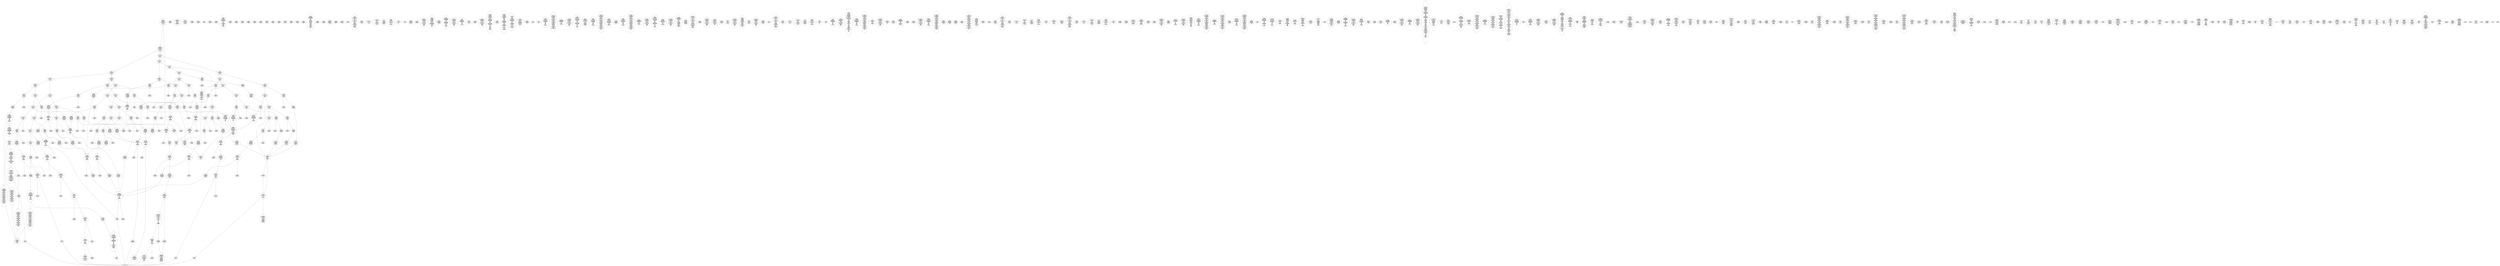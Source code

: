 /* Generated by GvGen v.1.0 (https://www.github.com/stricaud/gvgen) */

digraph G {
compound=true;
   node1 [label="[anywhere]"];
   node2 [label="# 0x0
PUSHX Data
PUSHX Data
MSTORE
PUSHX LogicData
CALLDATASIZE
LT
PUSHX Data
JUMPI
"];
   node3 [label="# 0xd
PUSHX Data
CALLDATALOAD
PUSHX BitData
SHR
PUSHX LogicData
GT
PUSHX Data
JUMPI
"];
   node4 [label="# 0x1e
PUSHX LogicData
GT
PUSHX Data
JUMPI
"];
   node5 [label="# 0x29
PUSHX LogicData
GT
PUSHX Data
JUMPI
"];
   node6 [label="# 0x34
PUSHX LogicData
GT
PUSHX Data
JUMPI
"];
   node7 [label="# 0x3f
PUSHX LogicData
EQ
PUSHX Data
JUMPI
"];
   node8 [label="# 0x4a
PUSHX LogicData
EQ
PUSHX Data
JUMPI
"];
   node9 [label="# 0x55
PUSHX LogicData
EQ
PUSHX Data
JUMPI
"];
   node10 [label="# 0x60
PUSHX Data
REVERT
"];
   node11 [label="# 0x64
JUMPDEST
PUSHX LogicData
EQ
PUSHX Data
JUMPI
"];
   node12 [label="# 0x70
PUSHX LogicData
EQ
PUSHX Data
JUMPI
"];
   node13 [label="# 0x7b
PUSHX Data
REVERT
"];
   node14 [label="# 0x7f
JUMPDEST
PUSHX LogicData
EQ
PUSHX Data
JUMPI
"];
   node15 [label="# 0x8b
PUSHX LogicData
EQ
PUSHX Data
JUMPI
"];
   node16 [label="# 0x96
PUSHX LogicData
EQ
PUSHX Data
JUMPI
"];
   node17 [label="# 0xa1
PUSHX LogicData
EQ
PUSHX Data
JUMPI
"];
   node18 [label="# 0xac
PUSHX Data
REVERT
"];
   node19 [label="# 0xb0
JUMPDEST
PUSHX LogicData
GT
PUSHX Data
JUMPI
"];
   node20 [label="# 0xbc
PUSHX LogicData
EQ
PUSHX Data
JUMPI
"];
   node21 [label="# 0xc7
PUSHX LogicData
EQ
PUSHX Data
JUMPI
"];
   node22 [label="# 0xd2
PUSHX LogicData
EQ
PUSHX Data
JUMPI
"];
   node23 [label="# 0xdd
PUSHX LogicData
EQ
PUSHX Data
JUMPI
"];
   node24 [label="# 0xe8
PUSHX Data
REVERT
"];
   node25 [label="# 0xec
JUMPDEST
PUSHX LogicData
EQ
PUSHX Data
JUMPI
"];
   node26 [label="# 0xf8
PUSHX LogicData
EQ
PUSHX Data
JUMPI
"];
   node27 [label="# 0x103
PUSHX LogicData
EQ
PUSHX Data
JUMPI
"];
   node28 [label="# 0x10e
PUSHX LogicData
EQ
PUSHX Data
JUMPI
"];
   node29 [label="# 0x119
PUSHX Data
REVERT
"];
   node30 [label="# 0x11d
JUMPDEST
PUSHX LogicData
GT
PUSHX Data
JUMPI
"];
   node31 [label="# 0x129
PUSHX LogicData
GT
PUSHX Data
JUMPI
"];
   node32 [label="# 0x134
PUSHX LogicData
GT
PUSHX Data
JUMPI
"];
   node33 [label="# 0x13f
PUSHX LogicData
EQ
PUSHX Data
JUMPI
"];
   node34 [label="# 0x14a
PUSHX LogicData
EQ
PUSHX Data
JUMPI
"];
   node35 [label="# 0x155
PUSHX LogicData
EQ
PUSHX Data
JUMPI
"];
   node36 [label="# 0x160
PUSHX Data
REVERT
"];
   node37 [label="# 0x164
JUMPDEST
PUSHX LogicData
EQ
PUSHX Data
JUMPI
"];
   node38 [label="# 0x170
PUSHX LogicData
EQ
PUSHX Data
JUMPI
"];
   node39 [label="# 0x17b
PUSHX Data
REVERT
"];
   node40 [label="# 0x17f
JUMPDEST
PUSHX LogicData
EQ
PUSHX Data
JUMPI
"];
   node41 [label="# 0x18b
PUSHX LogicData
EQ
PUSHX Data
JUMPI
"];
   node42 [label="# 0x196
PUSHX LogicData
EQ
PUSHX Data
JUMPI
"];
   node43 [label="# 0x1a1
PUSHX LogicData
EQ
PUSHX Data
JUMPI
"];
   node44 [label="# 0x1ac
PUSHX Data
REVERT
"];
   node45 [label="# 0x1b0
JUMPDEST
PUSHX LogicData
GT
PUSHX Data
JUMPI
"];
   node46 [label="# 0x1bc
PUSHX LogicData
EQ
PUSHX Data
JUMPI
"];
   node47 [label="# 0x1c7
PUSHX LogicData
EQ
PUSHX Data
JUMPI
"];
   node48 [label="# 0x1d2
PUSHX LogicData
EQ
PUSHX Data
JUMPI
"];
   node49 [label="# 0x1dd
PUSHX LogicData
EQ
PUSHX Data
JUMPI
"];
   node50 [label="# 0x1e8
PUSHX Data
REVERT
"];
   node51 [label="# 0x1ec
JUMPDEST
PUSHX LogicData
EQ
PUSHX Data
JUMPI
"];
   node52 [label="# 0x1f8
PUSHX LogicData
EQ
PUSHX Data
JUMPI
"];
   node53 [label="# 0x203
PUSHX LogicData
EQ
PUSHX Data
JUMPI
"];
   node54 [label="# 0x20e
PUSHX LogicData
EQ
PUSHX Data
JUMPI
"];
   node55 [label="# 0x219
JUMPDEST
PUSHX Data
REVERT
"];
   node56 [label="# 0x21e
JUMPDEST
CALLVALUE
ISZERO
PUSHX Data
JUMPI
"];
   node57 [label="# 0x226
PUSHX Data
REVERT
"];
   node58 [label="# 0x22a
JUMPDEST
PUSHX Data
PUSHX Data
CALLDATASIZE
PUSHX Data
PUSHX Data
JUMP
"];
   node59 [label="# 0x239
JUMPDEST
PUSHX Data
JUMP
"];
   node60 [label="# 0x23e
JUMPDEST
PUSHX MemData
MLOAD
ISZERO
ISZERO
MSTORE
PUSHX ArithData
ADD
"];
   node61 [label="# 0x24a
JUMPDEST
PUSHX MemData
MLOAD
SUB
RETURN
"];
   node62 [label="# 0x253
JUMPDEST
CALLVALUE
ISZERO
PUSHX Data
JUMPI
"];
   node63 [label="# 0x25b
PUSHX Data
REVERT
"];
   node64 [label="# 0x25f
JUMPDEST
PUSHX Data
PUSHX Data
JUMP
"];
   node65 [label="# 0x268
JUMPDEST
PUSHX MemData
MLOAD
PUSHX Data
PUSHX Data
JUMP
"];
   node66 [label="# 0x275
JUMPDEST
CALLVALUE
ISZERO
PUSHX Data
JUMPI
"];
   node67 [label="# 0x27d
PUSHX Data
REVERT
"];
   node68 [label="# 0x281
JUMPDEST
PUSHX Data
PUSHX Data
CALLDATASIZE
PUSHX Data
PUSHX Data
JUMP
"];
   node69 [label="# 0x290
JUMPDEST
PUSHX Data
JUMP
"];
   node70 [label="# 0x295
JUMPDEST
PUSHX MemData
MLOAD
PUSHX ArithData
PUSHX BitData
PUSHX BitData
SHL
SUB
AND
MSTORE
PUSHX ArithData
ADD
PUSHX Data
JUMP
"];
   node71 [label="# 0x2ad
JUMPDEST
CALLVALUE
ISZERO
PUSHX Data
JUMPI
"];
   node72 [label="# 0x2b5
PUSHX Data
REVERT
"];
   node73 [label="# 0x2b9
JUMPDEST
PUSHX Data
PUSHX Data
CALLDATASIZE
PUSHX Data
PUSHX Data
JUMP
"];
   node74 [label="# 0x2c8
JUMPDEST
PUSHX Data
JUMP
"];
   node75 [label="# 0x2cd
JUMPDEST
STOP
"];
   node76 [label="# 0x2cf
JUMPDEST
CALLVALUE
ISZERO
PUSHX Data
JUMPI
"];
   node77 [label="# 0x2d7
PUSHX Data
REVERT
"];
   node78 [label="# 0x2db
JUMPDEST
PUSHX StorData
SLOAD
PUSHX StorData
SLOAD
SUB
"];
   node79 [label="# 0x2e4
JUMPDEST
PUSHX MemData
MLOAD
MSTORE
PUSHX ArithData
ADD
PUSHX Data
JUMP
"];
   node80 [label="# 0x2f2
JUMPDEST
CALLVALUE
ISZERO
PUSHX Data
JUMPI
"];
   node81 [label="# 0x2fa
PUSHX Data
REVERT
"];
   node82 [label="# 0x2fe
JUMPDEST
PUSHX Data
PUSHX Data
CALLDATASIZE
PUSHX Data
PUSHX Data
JUMP
"];
   node83 [label="# 0x30d
JUMPDEST
PUSHX Data
JUMP
"];
   node84 [label="# 0x312
JUMPDEST
CALLVALUE
ISZERO
PUSHX Data
JUMPI
"];
   node85 [label="# 0x31a
PUSHX Data
REVERT
"];
   node86 [label="# 0x31e
JUMPDEST
PUSHX Data
PUSHX Data
CALLDATASIZE
PUSHX Data
PUSHX Data
JUMP
"];
   node87 [label="# 0x32d
JUMPDEST
PUSHX Data
JUMP
"];
   node88 [label="# 0x332
JUMPDEST
PUSHX Data
MLOAD
PUSHX ArithData
PUSHX BitData
PUSHX BitData
SHL
SUB
AND
MSTORE
PUSHX ArithData
ADD
MSTORE
ADD
PUSHX Data
JUMP
"];
   node89 [label="# 0x351
JUMPDEST
CALLVALUE
ISZERO
PUSHX Data
JUMPI
"];
   node90 [label="# 0x359
PUSHX Data
REVERT
"];
   node91 [label="# 0x35d
JUMPDEST
PUSHX Data
PUSHX Data
CALLDATASIZE
PUSHX Data
PUSHX Data
JUMP
"];
   node92 [label="# 0x36c
JUMPDEST
PUSHX Data
JUMP
"];
   node93 [label="# 0x371
JUMPDEST
CALLVALUE
ISZERO
PUSHX Data
JUMPI
"];
   node94 [label="# 0x379
PUSHX Data
REVERT
"];
   node95 [label="# 0x37d
JUMPDEST
PUSHX Data
PUSHX Data
JUMP
"];
   node96 [label="# 0x386
JUMPDEST
CALLVALUE
ISZERO
PUSHX Data
JUMPI
"];
   node97 [label="# 0x38e
PUSHX Data
REVERT
"];
   node98 [label="# 0x392
JUMPDEST
PUSHX Data
PUSHX Data
CALLDATASIZE
PUSHX Data
PUSHX Data
JUMP
"];
   node99 [label="# 0x3a1
JUMPDEST
PUSHX Data
JUMP
"];
   node100 [label="# 0x3a6
JUMPDEST
CALLVALUE
ISZERO
PUSHX Data
JUMPI
"];
   node101 [label="# 0x3ae
PUSHX Data
REVERT
"];
   node102 [label="# 0x3b2
JUMPDEST
PUSHX Data
PUSHX StorData
SLOAD
JUMP
"];
   node103 [label="# 0x3bc
JUMPDEST
CALLVALUE
ISZERO
PUSHX Data
JUMPI
"];
   node104 [label="# 0x3c4
PUSHX Data
REVERT
"];
   node105 [label="# 0x3c8
JUMPDEST
PUSHX Data
PUSHX Data
CALLDATASIZE
PUSHX Data
PUSHX Data
JUMP
"];
   node106 [label="# 0x3d7
JUMPDEST
PUSHX Data
JUMP
"];
   node107 [label="# 0x3dc
JUMPDEST
CALLVALUE
ISZERO
PUSHX Data
JUMPI
"];
   node108 [label="# 0x3e4
PUSHX Data
REVERT
"];
   node109 [label="# 0x3e8
JUMPDEST
PUSHX Data
PUSHX Data
CALLDATASIZE
PUSHX Data
PUSHX Data
JUMP
"];
   node110 [label="# 0x3f7
JUMPDEST
PUSHX Data
JUMP
"];
   node111 [label="# 0x3fc
JUMPDEST
CALLVALUE
ISZERO
PUSHX Data
JUMPI
"];
   node112 [label="# 0x404
PUSHX Data
REVERT
"];
   node113 [label="# 0x408
JUMPDEST
PUSHX Data
PUSHX Data
CALLDATASIZE
PUSHX Data
PUSHX Data
JUMP
"];
   node114 [label="# 0x417
JUMPDEST
PUSHX Data
JUMP
"];
   node115 [label="# 0x41c
JUMPDEST
CALLVALUE
ISZERO
PUSHX Data
JUMPI
"];
   node116 [label="# 0x424
PUSHX Data
REVERT
"];
   node117 [label="# 0x428
JUMPDEST
PUSHX Data
PUSHX Data
CALLDATASIZE
PUSHX Data
PUSHX Data
JUMP
"];
   node118 [label="# 0x437
JUMPDEST
PUSHX Data
JUMP
"];
   node119 [label="# 0x43c
JUMPDEST
PUSHX Data
PUSHX Data
CALLDATASIZE
PUSHX Data
PUSHX Data
JUMP
"];
   node120 [label="# 0x44a
JUMPDEST
PUSHX Data
JUMP
"];
   node121 [label="# 0x44f
JUMPDEST
CALLVALUE
ISZERO
PUSHX Data
JUMPI
"];
   node122 [label="# 0x457
PUSHX Data
REVERT
"];
   node123 [label="# 0x45b
JUMPDEST
PUSHX Data
PUSHX Data
JUMP
"];
   node124 [label="# 0x464
JUMPDEST
CALLVALUE
ISZERO
PUSHX Data
JUMPI
"];
   node125 [label="# 0x46c
PUSHX Data
REVERT
"];
   node126 [label="# 0x470
JUMPDEST
PUSHX Data
PUSHX Data
JUMP
"];
   node127 [label="# 0x479
JUMPDEST
CALLVALUE
ISZERO
PUSHX Data
JUMPI
"];
   node128 [label="# 0x481
PUSHX Data
REVERT
"];
   node129 [label="# 0x485
JUMPDEST
PUSHX StorData
SLOAD
PUSHX ArithData
PUSHX BitData
PUSHX BitData
SHL
SUB
AND
PUSHX Data
JUMP
"];
   node130 [label="# 0x497
JUMPDEST
CALLVALUE
ISZERO
PUSHX Data
JUMPI
"];
   node131 [label="# 0x49f
PUSHX Data
REVERT
"];
   node132 [label="# 0x4a3
JUMPDEST
PUSHX Data
PUSHX Data
JUMP
"];
   node133 [label="# 0x4ac
JUMPDEST
CALLVALUE
ISZERO
PUSHX Data
JUMPI
"];
   node134 [label="# 0x4b4
PUSHX Data
REVERT
"];
   node135 [label="# 0x4b8
JUMPDEST
PUSHX Data
PUSHX Data
CALLDATASIZE
PUSHX Data
PUSHX Data
JUMP
"];
   node136 [label="# 0x4c7
JUMPDEST
PUSHX Data
JUMP
"];
   node137 [label="# 0x4cc
JUMPDEST
CALLVALUE
ISZERO
PUSHX Data
JUMPI
"];
   node138 [label="# 0x4d4
PUSHX Data
REVERT
"];
   node139 [label="# 0x4d8
JUMPDEST
CALLER
PUSHX Data
MSTORE
PUSHX Data
PUSHX Data
MSTORE
PUSHX BitData
SHA3
SLOAD
PUSHX BitData
SHR
AND
PUSHX Data
JUMP
"];
   node140 [label="# 0x4fc
JUMPDEST
CALLVALUE
ISZERO
PUSHX Data
JUMPI
"];
   node141 [label="# 0x504
PUSHX Data
REVERT
"];
   node142 [label="# 0x508
JUMPDEST
PUSHX Data
PUSHX Data
CALLDATASIZE
PUSHX Data
PUSHX Data
JUMP
"];
   node143 [label="# 0x517
JUMPDEST
PUSHX Data
JUMP
"];
   node144 [label="# 0x51c
JUMPDEST
CALLVALUE
ISZERO
PUSHX Data
JUMPI
"];
   node145 [label="# 0x524
PUSHX Data
REVERT
"];
   node146 [label="# 0x528
JUMPDEST
PUSHX StorData
SLOAD
PUSHX Data
PUSHX ArithData
PUSHX BitData
PUSHX BitData
SHL
SUB
AND
JUMP
"];
   node147 [label="# 0x53c
JUMPDEST
CALLVALUE
ISZERO
PUSHX Data
JUMPI
"];
   node148 [label="# 0x544
PUSHX Data
REVERT
"];
   node149 [label="# 0x548
JUMPDEST
PUSHX Data
PUSHX Data
JUMP
"];
   node150 [label="# 0x551
JUMPDEST
CALLVALUE
ISZERO
PUSHX Data
JUMPI
"];
   node151 [label="# 0x559
PUSHX Data
REVERT
"];
   node152 [label="# 0x55d
JUMPDEST
PUSHX Data
PUSHX Data
CALLDATASIZE
PUSHX Data
PUSHX Data
JUMP
"];
   node153 [label="# 0x56c
JUMPDEST
PUSHX Data
JUMP
"];
   node154 [label="# 0x571
JUMPDEST
CALLVALUE
ISZERO
PUSHX Data
JUMPI
"];
   node155 [label="# 0x579
PUSHX Data
REVERT
"];
   node156 [label="# 0x57d
JUMPDEST
PUSHX Data
PUSHX Data
CALLDATASIZE
PUSHX Data
PUSHX Data
JUMP
"];
   node157 [label="# 0x58c
JUMPDEST
PUSHX Data
JUMP
"];
   node158 [label="# 0x591
JUMPDEST
CALLVALUE
ISZERO
PUSHX Data
JUMPI
"];
   node159 [label="# 0x599
PUSHX Data
REVERT
"];
   node160 [label="# 0x59d
JUMPDEST
PUSHX StorData
SLOAD
PUSHX Data
PUSHX ArithData
PUSHX BitData
PUSHX BitData
SHL
SUB
AND
JUMP
"];
   node161 [label="# 0x5b1
JUMPDEST
CALLVALUE
ISZERO
PUSHX Data
JUMPI
"];
   node162 [label="# 0x5b9
PUSHX Data
REVERT
"];
   node163 [label="# 0x5bd
JUMPDEST
PUSHX Data
PUSHX Data
CALLDATASIZE
PUSHX Data
PUSHX Data
JUMP
"];
   node164 [label="# 0x5cc
JUMPDEST
PUSHX Data
JUMP
"];
   node165 [label="# 0x5d1
JUMPDEST
CALLVALUE
ISZERO
PUSHX Data
JUMPI
"];
   node166 [label="# 0x5d9
PUSHX Data
REVERT
"];
   node167 [label="# 0x5dd
JUMPDEST
PUSHX Data
PUSHX Data
CALLDATASIZE
PUSHX Data
PUSHX Data
JUMP
"];
   node168 [label="# 0x5ec
JUMPDEST
PUSHX Data
JUMP
"];
   node169 [label="# 0x5f1
JUMPDEST
CALLVALUE
ISZERO
PUSHX Data
JUMPI
"];
   node170 [label="# 0x5f9
PUSHX Data
REVERT
"];
   node171 [label="# 0x5fd
JUMPDEST
PUSHX Data
PUSHX Data
CALLDATASIZE
PUSHX Data
PUSHX Data
JUMP
"];
   node172 [label="# 0x60c
JUMPDEST
PUSHX ArithData
PUSHX BitData
PUSHX BitData
SHL
SUB
AND
PUSHX Data
MSTORE
PUSHX Data
PUSHX Data
MSTORE
PUSHX Data
SHA3
AND
MSTORE
MSTORE
SHA3
SLOAD
PUSHX BitData
AND
JUMP
"];
   node173 [label="# 0x63a
JUMPDEST
CALLVALUE
ISZERO
PUSHX Data
JUMPI
"];
   node174 [label="# 0x642
PUSHX Data
REVERT
"];
   node175 [label="# 0x646
JUMPDEST
PUSHX Data
PUSHX Data
JUMP
"];
   node176 [label="# 0x64f
JUMPDEST
CALLVALUE
ISZERO
PUSHX Data
JUMPI
"];
   node177 [label="# 0x657
PUSHX Data
REVERT
"];
   node178 [label="# 0x65b
JUMPDEST
PUSHX Data
PUSHX Data
CALLDATASIZE
PUSHX Data
PUSHX Data
JUMP
"];
   node179 [label="# 0x66a
JUMPDEST
PUSHX Data
JUMP
"];
   node180 [label="# 0x66f
JUMPDEST
CALLVALUE
ISZERO
PUSHX Data
JUMPI
"];
   node181 [label="# 0x677
PUSHX Data
REVERT
"];
   node182 [label="# 0x67b
JUMPDEST
PUSHX Data
PUSHX Data
CALLDATASIZE
PUSHX Data
PUSHX Data
JUMP
"];
   node183 [label="# 0x68a
JUMPDEST
PUSHX Data
JUMP
"];
   node184 [label="# 0x68f
JUMPDEST
PUSHX Data
PUSHX Data
PUSHX Data
JUMP
"];
   node185 [label="# 0x69a
JUMPDEST
PUSHX Data
JUMPI
"];
   node186 [label="# 0x6a0
PUSHX Data
PUSHX Data
JUMP
"];
   node187 [label="# 0x6a9
JUMPDEST
JUMP
"];
   node188 [label="# 0x6af
JUMPDEST
PUSHX Data
PUSHX StorData
SLOAD
PUSHX Data
PUSHX Data
JUMP
"];
   node189 [label="# 0x6be
JUMPDEST
PUSHX ArithData
ADD
PUSHX ArithData
DIV
MUL
PUSHX ArithData
ADD
PUSHX MemData
MLOAD
ADD
PUSHX Data
MSTORE
MSTORE
PUSHX ArithData
ADD
SLOAD
PUSHX Data
PUSHX Data
JUMP
"];
   node190 [label="# 0x6ea
JUMPDEST
ISZERO
PUSHX Data
JUMPI
"];
   node191 [label="# 0x6f1
PUSHX LogicData
LT
PUSHX Data
JUMPI
"];
   node192 [label="# 0x6f9
PUSHX ArithData
SLOAD
DIV
MUL
MSTORE
PUSHX ArithData
ADD
PUSHX Data
JUMP
"];
   node193 [label="# 0x70c
JUMPDEST
ADD
PUSHX Data
MSTORE
PUSHX Data
PUSHX Data
SHA3
"];
   node194 [label="# 0x71a
JUMPDEST
SLOAD
MSTORE
PUSHX ArithData
ADD
PUSHX ArithData
ADD
GT
PUSHX Data
JUMPI
"];
   node195 [label="# 0x72e
SUB
PUSHX BitData
AND
ADD
"];
   node196 [label="# 0x737
JUMPDEST
JUMP
"];
   node197 [label="# 0x741
JUMPDEST
PUSHX Data
PUSHX Data
PUSHX Data
JUMP
"];
   node198 [label="# 0x74c
JUMPDEST
PUSHX Data
JUMPI
"];
   node199 [label="# 0x751
PUSHX MemData
MLOAD
PUSHX BitData
PUSHX BitData
SHL
MSTORE
PUSHX ArithData
ADD
PUSHX MemData
MLOAD
SUB
REVERT
"];
   node200 [label="# 0x769
JUMPDEST
PUSHX Data
MSTORE
PUSHX Data
PUSHX Data
MSTORE
PUSHX Data
SHA3
SLOAD
PUSHX ArithData
PUSHX BitData
PUSHX BitData
SHL
SUB
AND
JUMP
"];
   node201 [label="# 0x785
JUMPDEST
PUSHX Data
PUSHX Data
PUSHX Data
JUMP
"];
   node202 [label="# 0x790
JUMPDEST
PUSHX ArithData
PUSHX BitData
PUSHX BitData
SHL
SUB
AND
PUSHX ArithData
PUSHX BitData
PUSHX BitData
SHL
SUB
AND
SUB
PUSHX Data
JUMPI
"];
   node203 [label="# 0x7ac
PUSHX MemData
MLOAD
PUSHX BitData
PUSHX BitData
SHL
MSTORE
PUSHX ArithData
ADD
PUSHX MemData
MLOAD
SUB
REVERT
"];
   node204 [label="# 0x7c4
JUMPDEST
CALLER
PUSHX ArithData
PUSHX BitData
PUSHX BitData
SHL
SUB
AND
EQ
PUSHX Data
JUMPI
"];
   node205 [label="# 0x7d5
PUSHX Data
CALLER
PUSHX Data
JUMP
"];
   node206 [label="# 0x7de
JUMPDEST
PUSHX Data
JUMPI
"];
   node207 [label="# 0x7e3
PUSHX MemData
MLOAD
PUSHX BitData
PUSHX BitData
SHL
MSTORE
PUSHX ArithData
ADD
PUSHX MemData
MLOAD
SUB
REVERT
"];
   node208 [label="# 0x7fb
JUMPDEST
PUSHX Data
MSTORE
PUSHX Data
PUSHX Data
MSTORE
PUSHX MemData
SHA3
SLOAD
PUSHX ArithData
PUSHX BitData
PUSHX BitData
SHL
SUB
NOT
AND
PUSHX ArithData
PUSHX BitData
PUSHX BitData
SHL
SUB
AND
OR
SSTORE
MLOAD
AND
PUSHX Data
LOGX
JUMP
"];
   node209 [label="# 0x857
JUMPDEST
PUSHX Data
PUSHX Data
JUMP
"];
   node210 [label="# 0x862
JUMPDEST
JUMP
"];
   node211 [label="# 0x867
JUMPDEST
PUSHX Data
MSTORE
PUSHX Data
PUSHX ArithData
MSTORE
PUSHX Data
SHA3
MLOAD
ADD
MSTORE
SLOAD
PUSHX ArithData
PUSHX BitData
PUSHX BitData
SHL
SUB
AND
MSTORE
PUSHX BitData
PUSHX BitData
SHL
DIV
PUSHX BitData
AND
ADD
MSTORE
PUSHX Data
JUMPI
"];
   node212 [label="# 0x8b2
PUSHX Data
MLOAD
ADD
MSTORE
PUSHX StorData
SLOAD
PUSHX ArithData
PUSHX BitData
PUSHX BitData
SHL
SUB
AND
MSTORE
PUSHX BitData
PUSHX BitData
SHL
DIV
PUSHX BitData
AND
PUSHX ArithData
ADD
MSTORE
"];
   node213 [label="# 0x8e6
JUMPDEST
PUSHX ArithData
ADD
MLOAD
PUSHX Data
PUSHX Data
PUSHX Data
PUSHX BitData
AND
PUSHX Data
JUMP
"];
   node214 [label="# 0x90a
JUMPDEST
PUSHX Data
PUSHX Data
JUMP
"];
   node215 [label="# 0x914
JUMPDEST
MLOAD
"];
   node216 [label="# 0x91d
JUMPDEST
JUMP
"];
   node217 [label="# 0x924
JUMPDEST
PUSHX StorData
SLOAD
PUSHX ArithData
PUSHX BitData
PUSHX BitData
SHL
SUB
AND
CALLER
EQ
PUSHX Data
JUMPI
"];
   node218 [label="# 0x937
PUSHX MemData
MLOAD
PUSHX BitData
PUSHX BitData
SHL
MSTORE
PUSHX Data
PUSHX ArithData
ADD
MSTORE
PUSHX ArithData
ADD
MSTORE
PUSHX MemData
MLOAD
PUSHX Data
PUSHX Data
CODECOPY
MLOAD
MSTORE
PUSHX ArithData
ADD
MSTORE
PUSHX ArithData
ADD
"];
   node219 [label="# 0x968
JUMPDEST
PUSHX MemData
MLOAD
SUB
REVERT
"];
   node220 [label="# 0x971
JUMPDEST
PUSHX ArithData
PUSHX BitData
PUSHX BitData
SHL
SUB
AND
PUSHX Data
JUMPI
"];
   node221 [label="# 0x980
PUSHX MemData
MLOAD
PUSHX BitData
PUSHX BitData
SHL
MSTORE
PUSHX ArithData
ADD
PUSHX MemData
MLOAD
SUB
REVERT
"];
   node222 [label="# 0x998
JUMPDEST
PUSHX StorData
SLOAD
PUSHX ArithData
PUSHX BitData
PUSHX BitData
SHL
SUB
NOT
AND
PUSHX ArithData
PUSHX BitData
PUSHX BitData
SHL
SUB
AND
OR
SSTORE
JUMP
"];
   node223 [label="# 0x9ba
JUMPDEST
PUSHX StorData
SLOAD
PUSHX ArithData
PUSHX BitData
PUSHX BitData
SHL
SUB
AND
CALLER
EQ
PUSHX Data
JUMPI
"];
   node224 [label="# 0x9cd
PUSHX MemData
MLOAD
PUSHX BitData
PUSHX BitData
SHL
MSTORE
PUSHX Data
PUSHX ArithData
ADD
MSTORE
PUSHX ArithData
ADD
MSTORE
PUSHX MemData
MLOAD
PUSHX Data
PUSHX Data
CODECOPY
MLOAD
MSTORE
PUSHX ArithData
ADD
MSTORE
PUSHX ArithData
ADD
PUSHX Data
JUMP
"];
   node225 [label="# 0xa02
JUMPDEST
PUSHX StorData
SLOAD
PUSHX Data
PUSHX ArithData
PUSHX BitData
PUSHX BitData
SHL
SUB
AND
SELFBALANCE
PUSHX Data
JUMP
"];
   node226 [label="# 0xa18
JUMPDEST
JUMP
"];
   node227 [label="# 0xa1a
JUMPDEST
PUSHX Data
PUSHX MemData
MLOAD
PUSHX ArithData
ADD
PUSHX Data
MSTORE
PUSHX Data
MSTORE
PUSHX Data
JUMP
"];
   node228 [label="# 0xa35
JUMPDEST
PUSHX StorData
SLOAD
PUSHX ArithData
PUSHX BitData
PUSHX BitData
SHL
SUB
AND
CALLER
EQ
PUSHX Data
JUMPI
"];
   node229 [label="# 0xa48
PUSHX MemData
MLOAD
PUSHX BitData
PUSHX BitData
SHL
MSTORE
PUSHX Data
PUSHX ArithData
ADD
MSTORE
PUSHX ArithData
ADD
MSTORE
PUSHX MemData
MLOAD
PUSHX Data
PUSHX Data
CODECOPY
MLOAD
MSTORE
PUSHX ArithData
ADD
MSTORE
PUSHX ArithData
ADD
PUSHX Data
JUMP
"];
   node230 [label="# 0xa7d
JUMPDEST
PUSHX StorData
SLOAD
PUSHX Data
PUSHX ArithData
PUSHX BitData
PUSHX BitData
SHL
SUB
AND
PUSHX Data
JUMP
"];
   node231 [label="# 0xa93
JUMPDEST
JUMP
"];
   node232 [label="# 0xa96
JUMPDEST
PUSHX Data
PUSHX Data
PUSHX Data
JUMP
"];
   node233 [label="# 0xaa1
JUMPDEST
PUSHX StorData
SLOAD
PUSHX ArithData
PUSHX BitData
PUSHX BitData
SHL
SUB
AND
CALLER
EQ
PUSHX Data
JUMPI
"];
   node234 [label="# 0xab4
PUSHX MemData
MLOAD
PUSHX BitData
PUSHX BitData
SHL
MSTORE
PUSHX Data
PUSHX ArithData
ADD
MSTORE
PUSHX ArithData
ADD
MSTORE
PUSHX MemData
MLOAD
PUSHX Data
PUSHX Data
CODECOPY
MLOAD
MSTORE
PUSHX ArithData
ADD
MSTORE
PUSHX ArithData
ADD
PUSHX Data
JUMP
"];
   node235 [label="# 0xae9
JUMPDEST
PUSHX ArithData
PUSHX BitData
PUSHX BitData
SHL
SUB
AND
PUSHX Data
JUMPI
"];
   node236 [label="# 0xaf8
PUSHX MemData
MLOAD
PUSHX BitData
PUSHX BitData
SHL
MSTORE
PUSHX ArithData
ADD
PUSHX MemData
MLOAD
SUB
REVERT
"];
   node237 [label="# 0xb10
JUMPDEST
PUSHX StorData
SLOAD
PUSHX ArithData
PUSHX BitData
PUSHX BitData
SHL
SUB
NOT
AND
PUSHX ArithData
PUSHX BitData
PUSHX BitData
SHL
SUB
AND
OR
SSTORE
JUMP
"];
   node238 [label="# 0xb32
JUMPDEST
PUSHX Data
PUSHX ArithData
PUSHX BitData
PUSHX BitData
SHL
SUB
AND
PUSHX Data
JUMPI
"];
   node239 [label="# 0xb43
PUSHX MemData
MLOAD
PUSHX BitData
PUSHX BitData
SHL
MSTORE
PUSHX ArithData
ADD
PUSHX MemData
MLOAD
SUB
REVERT
"];
   node240 [label="# 0xb5b
JUMPDEST
PUSHX ArithData
PUSHX BitData
PUSHX BitData
SHL
SUB
AND
PUSHX Data
MSTORE
PUSHX Data
PUSHX Data
MSTORE
PUSHX Data
SHA3
SLOAD
PUSHX BitData
AND
JUMP
"];
   node241 [label="# 0xb81
JUMPDEST
PUSHX Data
CALLER
PUSHX Data
CALLVALUE
PUSHX Data
JUMP
"];
   node242 [label="# 0xb90
JUMPDEST
PUSHX ArithData
ADD
PUSHX ArithData
DIV
MUL
PUSHX ArithData
ADD
PUSHX MemData
MLOAD
ADD
PUSHX Data
MSTORE
MSTORE
PUSHX ArithData
ADD
CALLDATACOPY
PUSHX Data
ADD
MSTORE
PUSHX Data
JUMP
"];
   node243 [label="# 0xbcc
JUMPDEST
PUSHX Data
JUMPI
"];
   node244 [label="# 0xbd1
PUSHX MemData
MLOAD
PUSHX BitData
PUSHX BitData
SHL
MSTORE
PUSHX ArithData
ADD
PUSHX MemData
MLOAD
SUB
REVERT
"];
   node245 [label="# 0xbe9
JUMPDEST
PUSHX StorData
SLOAD
PUSHX Data
PUSHX StorData
SLOAD
PUSHX StorData
SLOAD
SUB
JUMP
"];
   node246 [label="# 0xbfa
JUMPDEST
PUSHX Data
PUSHX Data
JUMP
"];
   node247 [label="# 0xc04
JUMPDEST
GT
ISZERO
PUSHX Data
JUMPI
"];
   node248 [label="# 0xc0b
PUSHX MemData
MLOAD
PUSHX BitData
PUSHX BitData
SHL
MSTORE
PUSHX ArithData
ADD
PUSHX MemData
MLOAD
SUB
REVERT
"];
   node249 [label="# 0xc23
JUMPDEST
CALLER
PUSHX Data
MSTORE
PUSHX Data
PUSHX Data
MSTORE
PUSHX BitData
SHA3
SLOAD
PUSHX Data
SHR
PUSHX BitData
AND
PUSHX Data
JUMP
"];
   node250 [label="# 0xc4d
JUMPDEST
GT
ISZERO
PUSHX Data
JUMPI
"];
   node251 [label="# 0xc54
PUSHX MemData
MLOAD
PUSHX BitData
PUSHX BitData
SHL
MSTORE
PUSHX ArithData
ADD
PUSHX MemData
MLOAD
SUB
REVERT
"];
   node252 [label="# 0xc6c
JUMPDEST
PUSHX Data
CALLER
PUSHX Data
JUMP
"];
   node253 [label="# 0xc76
JUMPDEST
JUMP
"];
   node254 [label="# 0xc7c
JUMPDEST
PUSHX StorData
SLOAD
PUSHX ArithData
PUSHX BitData
PUSHX BitData
SHL
SUB
AND
CALLER
EQ
PUSHX Data
JUMPI
"];
   node255 [label="# 0xc8f
PUSHX MemData
MLOAD
PUSHX BitData
PUSHX BitData
SHL
MSTORE
PUSHX Data
PUSHX ArithData
ADD
MSTORE
PUSHX ArithData
ADD
MSTORE
PUSHX MemData
MLOAD
PUSHX Data
PUSHX Data
CODECOPY
MLOAD
MSTORE
PUSHX ArithData
ADD
MSTORE
PUSHX ArithData
ADD
PUSHX Data
JUMP
"];
   node256 [label="# 0xcc4
JUMPDEST
PUSHX Data
PUSHX Data
PUSHX Data
JUMP
"];
   node257 [label="# 0xcce
JUMPDEST
PUSHX StorData
SLOAD
PUSHX Data
PUSHX Data
JUMP
"];
   node258 [label="# 0xcdb
JUMPDEST
PUSHX ArithData
ADD
PUSHX ArithData
DIV
MUL
PUSHX ArithData
ADD
PUSHX MemData
MLOAD
ADD
PUSHX Data
MSTORE
MSTORE
PUSHX ArithData
ADD
SLOAD
PUSHX Data
PUSHX Data
JUMP
"];
   node259 [label="# 0xd07
JUMPDEST
ISZERO
PUSHX Data
JUMPI
"];
   node260 [label="# 0xd0e
PUSHX LogicData
LT
PUSHX Data
JUMPI
"];
   node261 [label="# 0xd16
PUSHX ArithData
SLOAD
DIV
MUL
MSTORE
PUSHX ArithData
ADD
PUSHX Data
JUMP
"];
   node262 [label="# 0xd29
JUMPDEST
ADD
PUSHX Data
MSTORE
PUSHX Data
PUSHX Data
SHA3
"];
   node263 [label="# 0xd37
JUMPDEST
SLOAD
MSTORE
PUSHX ArithData
ADD
PUSHX ArithData
ADD
GT
PUSHX Data
JUMPI
"];
   node264 [label="# 0xd4b
SUB
PUSHX BitData
AND
ADD
"];
   node265 [label="# 0xd54
JUMPDEST
JUMP
"];
   node266 [label="# 0xd5c
JUMPDEST
PUSHX Data
PUSHX StorData
SLOAD
PUSHX Data
PUSHX Data
JUMP
"];
   node267 [label="# 0xd6b
JUMPDEST
CALLER
PUSHX ArithData
PUSHX BitData
PUSHX BitData
SHL
SUB
AND
SUB
PUSHX Data
JUMPI
"];
   node268 [label="# 0xd7c
PUSHX MemData
MLOAD
PUSHX BitData
PUSHX BitData
SHL
MSTORE
PUSHX ArithData
ADD
PUSHX MemData
MLOAD
SUB
REVERT
"];
   node269 [label="# 0xd94
JUMPDEST
CALLER
PUSHX Data
MSTORE
PUSHX Data
PUSHX ArithData
MSTORE
PUSHX MemData
SHA3
PUSHX ArithData
PUSHX BitData
PUSHX BitData
SHL
SUB
AND
MSTORE
MSTORE
SHA3
SLOAD
PUSHX BitData
NOT
AND
ISZERO
ISZERO
OR
SSTORE
MLOAD
MSTORE
PUSHX Data
ADD
PUSHX MemData
MLOAD
SUB
LOGX
JUMP
"];
   node270 [label="# 0xe00
JUMPDEST
PUSHX StorData
SLOAD
PUSHX ArithData
PUSHX BitData
PUSHX BitData
SHL
SUB
AND
CALLER
EQ
PUSHX Data
JUMPI
"];
   node271 [label="# 0xe13
PUSHX MemData
MLOAD
PUSHX BitData
PUSHX BitData
SHL
MSTORE
PUSHX Data
PUSHX ArithData
ADD
MSTORE
PUSHX ArithData
ADD
MSTORE
PUSHX MemData
MLOAD
PUSHX Data
PUSHX Data
CODECOPY
MLOAD
MSTORE
PUSHX ArithData
ADD
MSTORE
PUSHX ArithData
ADD
PUSHX Data
JUMP
"];
   node272 [label="# 0xe48
JUMPDEST
PUSHX StorData
SLOAD
LT
ISZERO
PUSHX Data
JUMPI
"];
   node273 [label="# 0xe53
PUSHX MemData
MLOAD
PUSHX BitData
PUSHX BitData
SHL
MSTORE
PUSHX ArithData
ADD
PUSHX MemData
MLOAD
SUB
REVERT
"];
   node274 [label="# 0xe6a
JUMPDEST
PUSHX Data
SSTORE
JUMP
"];
   node275 [label="# 0xe6f
JUMPDEST
PUSHX StorData
SLOAD
PUSHX Data
PUSHX Data
JUMP
"];
   node276 [label="# 0xe7c
JUMPDEST
PUSHX Data
PUSHX Data
JUMP
"];
   node277 [label="# 0xe87
JUMPDEST
PUSHX ArithData
PUSHX BitData
PUSHX BitData
SHL
SUB
AND
EXTCODESIZE
ISZERO
PUSHX Data
JUMPI
"];
   node278 [label="# 0xe98
PUSHX Data
PUSHX Data
JUMP
"];
   node279 [label="# 0xea3
JUMPDEST
PUSHX Data
JUMPI
"];
   node280 [label="# 0xea8
PUSHX MemData
MLOAD
PUSHX BitData
PUSHX BitData
SHL
MSTORE
PUSHX ArithData
ADD
PUSHX MemData
MLOAD
SUB
REVERT
"];
   node281 [label="# 0xec0
JUMPDEST
PUSHX StorData
SLOAD
PUSHX ArithData
PUSHX BitData
PUSHX BitData
SHL
SUB
AND
CALLER
EQ
PUSHX Data
JUMPI
"];
   node282 [label="# 0xed3
PUSHX MemData
MLOAD
PUSHX BitData
PUSHX BitData
SHL
MSTORE
PUSHX Data
PUSHX ArithData
ADD
MSTORE
PUSHX ArithData
ADD
MSTORE
PUSHX MemData
MLOAD
PUSHX Data
PUSHX Data
CODECOPY
MLOAD
MSTORE
PUSHX ArithData
ADD
MSTORE
PUSHX ArithData
ADD
PUSHX Data
JUMP
"];
   node283 [label="# 0xf08
JUMPDEST
PUSHX Data
PUSHX Data
PUSHX Data
JUMP
"];
   node284 [label="# 0xf14
JUMPDEST
PUSHX Data
PUSHX Data
PUSHX Data
JUMP
"];
   node285 [label="# 0xf21
JUMPDEST
PUSHX Data
PUSHX Data
PUSHX Data
JUMP
"];
   node286 [label="# 0xf2c
JUMPDEST
PUSHX Data
JUMPI
"];
   node287 [label="# 0xf31
PUSHX MemData
MLOAD
PUSHX BitData
PUSHX BitData
SHL
MSTORE
PUSHX Data
PUSHX ArithData
ADD
MSTORE
PUSHX Data
PUSHX ArithData
ADD
MSTORE
PUSHX Data
PUSHX ArithData
ADD
MSTORE
PUSHX Data
PUSHX ArithData
ADD
MSTORE
PUSHX ArithData
ADD
PUSHX Data
JUMP
"];
   node288 [label="# 0xf9e
JUMPDEST
PUSHX Data
MSTORE
PUSHX Data
PUSHX Data
MSTORE
PUSHX Data
SHA3
SLOAD
PUSHX BitData
AND
PUSHX Data
JUMPI
"];
   node289 [label="# 0xfb5
PUSHX Data
PUSHX Data
JUMP
"];
   node290 [label="# 0xfbb
JUMPDEST
PUSHX Data
"];
   node291 [label="# 0xfbe
JUMPDEST
SLOAD
PUSHX Data
PUSHX Data
JUMP
"];
   node292 [label="# 0xfc9
JUMPDEST
PUSHX ArithData
ADD
PUSHX ArithData
DIV
MUL
PUSHX ArithData
ADD
PUSHX MemData
MLOAD
ADD
PUSHX Data
MSTORE
MSTORE
PUSHX ArithData
ADD
SLOAD
PUSHX Data
PUSHX Data
JUMP
"];
   node293 [label="# 0xff5
JUMPDEST
ISZERO
PUSHX Data
JUMPI
"];
   node294 [label="# 0xffc
PUSHX LogicData
LT
PUSHX Data
JUMPI
"];
   node295 [label="# 0x1004
PUSHX ArithData
SLOAD
DIV
MUL
MSTORE
PUSHX ArithData
ADD
PUSHX Data
JUMP
"];
   node296 [label="# 0x1017
JUMPDEST
ADD
PUSHX Data
MSTORE
PUSHX Data
PUSHX Data
SHA3
"];
   node297 [label="# 0x1025
JUMPDEST
SLOAD
MSTORE
PUSHX ArithData
ADD
PUSHX ArithData
ADD
GT
PUSHX Data
JUMPI
"];
   node298 [label="# 0x1039
SUB
PUSHX BitData
AND
ADD
"];
   node299 [label="# 0x1042
JUMPDEST
PUSHX LogicData
MLOAD
GT
PUSHX Data
JUMPI
"];
   node300 [label="# 0x1053
PUSHX StorData
SLOAD
PUSHX Data
PUSHX Data
JUMP
"];
   node301 [label="# 0x105f
JUMPDEST
PUSHX ArithData
ADD
PUSHX ArithData
DIV
MUL
PUSHX ArithData
ADD
PUSHX MemData
MLOAD
ADD
PUSHX Data
MSTORE
MSTORE
PUSHX ArithData
ADD
SLOAD
PUSHX Data
PUSHX Data
JUMP
"];
   node302 [label="# 0x108b
JUMPDEST
ISZERO
PUSHX Data
JUMPI
"];
   node303 [label="# 0x1092
PUSHX LogicData
LT
PUSHX Data
JUMPI
"];
   node304 [label="# 0x109a
PUSHX ArithData
SLOAD
DIV
MUL
MSTORE
PUSHX ArithData
ADD
PUSHX Data
JUMP
"];
   node305 [label="# 0x10ad
JUMPDEST
ADD
PUSHX Data
MSTORE
PUSHX Data
PUSHX Data
SHA3
"];
   node306 [label="# 0x10bb
JUMPDEST
SLOAD
MSTORE
PUSHX ArithData
ADD
PUSHX ArithData
ADD
GT
PUSHX Data
JUMPI
"];
   node307 [label="# 0x10cf
SUB
PUSHX BitData
AND
ADD
"];
   node308 [label="# 0x10d8
JUMPDEST
PUSHX Data
JUMP
"];
   node309 [label="# 0x10e2
JUMPDEST
PUSHX Data
PUSHX Data
JUMP
"];
   node310 [label="# 0x10ec
JUMPDEST
PUSHX MemData
MLOAD
PUSHX ArithData
ADD
PUSHX Data
PUSHX Data
JUMP
"];
   node311 [label="# 0x10fd
JUMPDEST
PUSHX MemData
MLOAD
PUSHX ArithData
SUB
SUB
MSTORE
PUSHX Data
MSTORE
"];
   node312 [label="# 0x110d
JUMPDEST
JUMP
"];
   node313 [label="# 0x1114
JUMPDEST
PUSHX Data
PUSHX Data
JUMP
"];
   node314 [label="# 0x111d
JUMPDEST
PUSHX Data
JUMPI
"];
   node315 [label="# 0x1122
PUSHX MemData
MLOAD
PUSHX BitData
PUSHX BitData
SHL
MSTORE
PUSHX ArithData
ADD
PUSHX MemData
MLOAD
SUB
REVERT
"];
   node316 [label="# 0x113a
JUMPDEST
CALLER
PUSHX Data
PUSHX Data
JUMP
"];
   node317 [label="# 0x1144
JUMPDEST
PUSHX ArithData
PUSHX BitData
PUSHX BitData
SHL
SUB
AND
EQ
PUSHX Data
JUMPI
"];
   node318 [label="# 0x1153
PUSHX MemData
MLOAD
PUSHX BitData
PUSHX BitData
SHL
MSTORE
PUSHX ArithData
ADD
PUSHX MemData
MLOAD
SUB
REVERT
"];
   node319 [label="# 0x116b
JUMPDEST
PUSHX Data
MSTORE
PUSHX Data
PUSHX Data
MSTORE
PUSHX Data
SHA3
SLOAD
PUSHX BitData
NOT
AND
ISZERO
ISZERO
OR
SSTORE
JUMP
"];
   node320 [label="# 0x118b
JUMPDEST
PUSHX StorData
SLOAD
PUSHX Data
PUSHX Data
JUMP
"];
   node321 [label="# 0x1198
JUMPDEST
PUSHX StorData
SLOAD
PUSHX ArithData
PUSHX BitData
PUSHX BitData
SHL
SUB
AND
CALLER
EQ
PUSHX Data
JUMPI
"];
   node322 [label="# 0x11ab
PUSHX MemData
MLOAD
PUSHX BitData
PUSHX BitData
SHL
MSTORE
PUSHX Data
PUSHX ArithData
ADD
MSTORE
PUSHX ArithData
ADD
MSTORE
PUSHX MemData
MLOAD
PUSHX Data
PUSHX Data
CODECOPY
MLOAD
MSTORE
PUSHX ArithData
ADD
MSTORE
PUSHX ArithData
ADD
PUSHX Data
JUMP
"];
   node323 [label="# 0x11e0
JUMPDEST
PUSHX ArithData
PUSHX BitData
PUSHX BitData
SHL
SUB
AND
PUSHX Data
JUMPI
"];
   node324 [label="# 0x11ef
PUSHX MemData
MLOAD
PUSHX BitData
PUSHX BitData
SHL
MSTORE
PUSHX Data
PUSHX ArithData
ADD
MSTORE
PUSHX Data
PUSHX ArithData
ADD
MSTORE
PUSHX Data
PUSHX ArithData
ADD
MSTORE
PUSHX Data
PUSHX ArithData
ADD
MSTORE
PUSHX ArithData
ADD
PUSHX Data
JUMP
"];
   node325 [label="# 0x125c
JUMPDEST
PUSHX Data
PUSHX Data
JUMP
"];
   node326 [label="# 0x1265
JUMPDEST
PUSHX StorData
SLOAD
PUSHX ArithData
PUSHX BitData
PUSHX BitData
SHL
SUB
AND
CALLER
EQ
PUSHX Data
JUMPI
"];
   node327 [label="# 0x1278
PUSHX MemData
MLOAD
PUSHX BitData
PUSHX BitData
SHL
MSTORE
PUSHX Data
PUSHX ArithData
ADD
MSTORE
PUSHX ArithData
ADD
MSTORE
PUSHX MemData
MLOAD
PUSHX Data
PUSHX Data
CODECOPY
MLOAD
MSTORE
PUSHX ArithData
ADD
MSTORE
PUSHX ArithData
ADD
PUSHX Data
JUMP
"];
   node328 [label="# 0x12ad
JUMPDEST
PUSHX Data
PUSHX Data
PUSHX Data
JUMP
"];
   node329 [label="# 0x12b9
JUMPDEST
JUMP
"];
   node330 [label="# 0x12bd
JUMPDEST
PUSHX Data
PUSHX ArithData
PUSHX BitData
PUSHX BitData
SHL
SUB
NOT
AND
PUSHX BitData
PUSHX BitData
SHL
EQ
PUSHX Data
JUMPI
"];
   node331 [label="# 0x12d9
PUSHX BitData
PUSHX BitData
SHL
PUSHX ArithData
PUSHX BitData
PUSHX BitData
SHL
SUB
NOT
AND
EQ
PUSHX Data
JUMP
"];
   node332 [label="# 0x12f2
JUMPDEST
PUSHX StorData
SLOAD
LT
ISZERO
PUSHX Data
JUMPI
"];
   node333 [label="# 0x12ff
PUSHX Data
MSTORE
PUSHX Data
PUSHX Data
MSTORE
PUSHX Data
SHA3
SLOAD
PUSHX BitData
PUSHX BitData
SHL
AND
ISZERO
JUMP
"];
   node334 [label="# 0x1319
JUMPDEST
PUSHX Data
PUSHX StorData
SLOAD
LT
ISZERO
PUSHX Data
JUMPI
"];
   node335 [label="# 0x1327
PUSHX ArithData
MSTORE
PUSHX Data
PUSHX Data
MSTORE
PUSHX Data
SHA3
SLOAD
PUSHX BitData
PUSHX BitData
SHL
AND
SUB
PUSHX Data
JUMPI
"];
   node336 [label="# 0x1344
JUMPDEST
PUSHX ArithData
SUB
PUSHX Data
JUMPI
"];
   node337 [label="# 0x134d
PUSHX BitData
NOT
ADD
PUSHX Data
MSTORE
PUSHX Data
PUSHX Data
MSTORE
PUSHX Data
SHA3
SLOAD
PUSHX Data
JUMP
"];
   node338 [label="# 0x1365
JUMPDEST
"];
   node339 [label="# 0x1367
JUMPDEST
PUSHX MemData
MLOAD
PUSHX BitData
PUSHX BitData
SHL
MSTORE
PUSHX ArithData
ADD
PUSHX MemData
MLOAD
SUB
REVERT
"];
   node340 [label="# 0x1380
JUMPDEST
PUSHX Data
PUSHX Data
PUSHX Data
JUMP
"];
   node341 [label="# 0x138b
JUMPDEST
PUSHX ArithData
PUSHX BitData
PUSHX BitData
SHL
SUB
AND
PUSHX ArithData
PUSHX BitData
PUSHX BitData
SHL
SUB
AND
EQ
PUSHX Data
JUMPI
"];
   node342 [label="# 0x13a7
PUSHX MemData
MLOAD
PUSHX BitData
PUSHX BitData
SHL
MSTORE
PUSHX ArithData
ADD
PUSHX MemData
MLOAD
SUB
REVERT
"];
   node343 [label="# 0x13be
JUMPDEST
PUSHX Data
CALLER
PUSHX ArithData
PUSHX BitData
PUSHX BitData
SHL
SUB
AND
EQ
PUSHX Data
JUMPI
"];
   node344 [label="# 0x13d2
PUSHX Data
CALLER
PUSHX Data
JUMP
"];
   node345 [label="# 0x13dc
JUMPDEST
PUSHX Data
JUMPI
"];
   node346 [label="# 0x13e2
CALLER
PUSHX Data
PUSHX Data
JUMP
"];
   node347 [label="# 0x13ec
JUMPDEST
PUSHX ArithData
PUSHX BitData
PUSHX BitData
SHL
SUB
AND
EQ
"];
   node348 [label="# 0x13f7
JUMPDEST
PUSHX Data
JUMPI
"];
   node349 [label="# 0x13ff
PUSHX MemData
MLOAD
PUSHX BitData
PUSHX BitData
SHL
MSTORE
PUSHX ArithData
ADD
PUSHX MemData
MLOAD
SUB
REVERT
"];
   node350 [label="# 0x1417
JUMPDEST
PUSHX ArithData
PUSHX BitData
PUSHX BitData
SHL
SUB
AND
PUSHX Data
JUMPI
"];
   node351 [label="# 0x1426
PUSHX MemData
MLOAD
PUSHX BitData
PUSHX BitData
SHL
MSTORE
PUSHX ArithData
ADD
PUSHX MemData
MLOAD
SUB
REVERT
"];
   node352 [label="# 0x143e
JUMPDEST
PUSHX ArithData
MSTORE
PUSHX Data
PUSHX Data
MSTORE
PUSHX Data
SHA3
SLOAD
PUSHX ArithData
PUSHX BitData
PUSHX BitData
SHL
SUB
NOT
AND
SSTORE
PUSHX ArithData
PUSHX BitData
PUSHX BitData
SHL
SUB
AND
MSTORE
PUSHX Data
MSTORE
SHA3
SLOAD
PUSHX BitData
NOT
ADD
SSTORE
AND
MSTORE
SHA3
SLOAD
PUSHX ArithData
ADD
SSTORE
MSTORE
PUSHX Data
MSTORE
SHA3
PUSHX BitData
PUSHX BitData
SHL
TIMESTAMP
PUSHX BitData
SHL
OR
OR
SSTORE
AND
SUB
PUSHX Data
JUMPI
"];
   node353 [label="# 0x14aa
PUSHX ArithData
ADD
PUSHX ArithData
MSTORE
PUSHX Data
PUSHX Data
MSTORE
PUSHX Data
SHA3
SLOAD
SUB
PUSHX Data
JUMPI
"];
   node354 [label="# 0x14c3
PUSHX StorData
SLOAD
EQ
PUSHX Data
JUMPI
"];
   node355 [label="# 0x14cc
PUSHX Data
MSTORE
PUSHX Data
PUSHX Data
MSTORE
PUSHX Data
SHA3
SSTORE
"];
   node356 [label="# 0x14dd
JUMPDEST
"];
   node357 [label="# 0x14df
JUMPDEST
PUSHX ArithData
PUSHX BitData
PUSHX BitData
SHL
SUB
AND
PUSHX ArithData
PUSHX BitData
PUSHX BitData
SHL
SUB
AND
PUSHX Data
PUSHX MemData
MLOAD
PUSHX MemData
MLOAD
SUB
LOGX
JUMP
"];
   node358 [label="# 0x1527
JUMPDEST
SELFBALANCE
LT
ISZERO
PUSHX Data
JUMPI
"];
   node359 [label="# 0x1530
PUSHX MemData
MLOAD
PUSHX BitData
PUSHX BitData
SHL
MSTORE
PUSHX Data
PUSHX ArithData
ADD
MSTORE
PUSHX Data
PUSHX ArithData
ADD
MSTORE
PUSHX Data
PUSHX ArithData
ADD
MSTORE
PUSHX ArithData
ADD
PUSHX Data
JUMP
"];
   node360 [label="# 0x1577
JUMPDEST
PUSHX Data
PUSHX ArithData
PUSHX BitData
PUSHX BitData
SHL
SUB
AND
PUSHX MemData
MLOAD
PUSHX Data
PUSHX MemData
MLOAD
SUB
GAS
CALL
RETURNDATASIZE
PUSHX LogicData
EQ
PUSHX Data
JUMPI
"];
   node361 [label="# 0x15a3
PUSHX MemData
MLOAD
PUSHX BitData
NOT
PUSHX ArithData
RETURNDATASIZE
ADD
AND
ADD
PUSHX Data
MSTORE
RETURNDATASIZE
MSTORE
RETURNDATASIZE
PUSHX Data
PUSHX ArithData
ADD
RETURNDATACOPY
PUSHX Data
JUMP
"];
   node362 [label="# 0x15c4
JUMPDEST
PUSHX Data
"];
   node363 [label="# 0x15c9
JUMPDEST
PUSHX Data
JUMPI
"];
   node364 [label="# 0x15d3
PUSHX MemData
MLOAD
PUSHX BitData
PUSHX BitData
SHL
MSTORE
PUSHX Data
PUSHX ArithData
ADD
MSTORE
PUSHX Data
PUSHX ArithData
ADD
MSTORE
PUSHX Data
PUSHX ArithData
ADD
MSTORE
PUSHX Data
PUSHX ArithData
ADD
MSTORE
PUSHX ArithData
ADD
PUSHX Data
JUMP
"];
   node365 [label="# 0x1640
JUMPDEST
PUSHX LogicData
PUSHX BitData
AND
GT
ISZERO
PUSHX Data
JUMPI
"];
   node366 [label="# 0x1659
PUSHX MemData
MLOAD
PUSHX BitData
PUSHX BitData
SHL
MSTORE
PUSHX Data
PUSHX ArithData
ADD
MSTORE
PUSHX Data
PUSHX ArithData
ADD
MSTORE
PUSHX Data
PUSHX ArithData
ADD
MSTORE
PUSHX Data
PUSHX ArithData
ADD
MSTORE
PUSHX ArithData
ADD
PUSHX Data
JUMP
"];
   node367 [label="# 0x16c6
JUMPDEST
PUSHX ArithData
PUSHX BitData
PUSHX BitData
SHL
SUB
AND
PUSHX Data
JUMPI
"];
   node368 [label="# 0x16d5
PUSHX MemData
MLOAD
PUSHX BitData
PUSHX BitData
SHL
MSTORE
PUSHX Data
PUSHX ArithData
ADD
MSTORE
PUSHX Data
PUSHX ArithData
ADD
MSTORE
PUSHX Data
PUSHX ArithData
ADD
MSTORE
PUSHX ArithData
ADD
PUSHX Data
JUMP
"];
   node369 [label="# 0x171c
JUMPDEST
PUSHX Data
MLOAD
ADD
MSTORE
PUSHX ArithData
PUSHX BitData
PUSHX BitData
SHL
SUB
AND
MSTORE
PUSHX BitData
AND
PUSHX ArithData
ADD
MSTORE
PUSHX BitData
PUSHX BitData
SHL
MUL
OR
PUSHX Data
SSTORE
JUMP
"];
   node370 [label="# 0x175a
JUMPDEST
PUSHX MemData
MLOAD
PUSHX BitData
SHL
PUSHX BitData
NOT
AND
PUSHX ArithData
ADD
MSTORE
PUSHX ArithData
ADD
MSTORE
PUSHX ArithData
ADD
MSTORE
MLOAD
SUB
ADD
MSTORE
PUSHX ArithData
ADD
MSTORE
MLOAD
ADD
SHA3
PUSHX Data
PUSHX ArithData
ADD
MSTORE
PUSHX ArithData
ADD
MSTORE
MLOAD
SUB
ADD
MSTORE
PUSHX ArithData
ADD
MSTORE
MLOAD
ADD
SHA3
PUSHX Data
PUSHX Data
PUSHX Data
JUMP
"];
   node371 [label="# 0x17f3
JUMPDEST
PUSHX StorData
SLOAD
PUSHX ArithData
PUSHX BitData
PUSHX BitData
SHL
SUB
AND
AND
EQ
"];
   node372 [label="# 0x1808
JUMPDEST
JUMP
"];
   node373 [label="# 0x1810
JUMPDEST
PUSHX StorData
SLOAD
PUSHX ArithData
PUSHX BitData
PUSHX BitData
SHL
SUB
AND
PUSHX Data
JUMPI
"];
   node374 [label="# 0x1822
PUSHX MemData
MLOAD
PUSHX BitData
PUSHX BitData
SHL
MSTORE
PUSHX ArithData
ADD
PUSHX MemData
MLOAD
SUB
REVERT
"];
   node375 [label="# 0x1839
JUMPDEST
PUSHX ArithData
SUB
PUSHX Data
JUMPI
"];
   node376 [label="# 0x1842
PUSHX MemData
MLOAD
PUSHX BitData
PUSHX BitData
SHL
MSTORE
PUSHX ArithData
ADD
PUSHX MemData
MLOAD
SUB
REVERT
"];
   node377 [label="# 0x185a
JUMPDEST
PUSHX ArithData
PUSHX BitData
PUSHX BitData
SHL
SUB
AND
PUSHX Data
MSTORE
PUSHX Data
PUSHX Data
MSTORE
PUSHX Data
SHA3
SLOAD
PUSHX ArithData
MUL
ADD
SSTORE
MSTORE
PUSHX Data
MSTORE
SHA3
TIMESTAMP
PUSHX BitData
SHL
OR
PUSHX LogicData
EQ
PUSHX BitData
SHL
OR
SSTORE
ADD
"];
   node378 [label="# 0x18a5
JUMPDEST
PUSHX MemData
MLOAD
PUSHX ArithData
ADD
PUSHX ArithData
PUSHX BitData
PUSHX BitData
SHL
SUB
AND
PUSHX Data
PUSHX Data
LOGX
LT
PUSHX Data
JUMPI
"];
   node379 [label="# 0x18e9
PUSHX Data
SSTORE
JUMP
"];
   node380 [label="# 0x18f1
JUMPDEST
PUSHX StorData
SLOAD
PUSHX ArithData
PUSHX BitData
PUSHX BitData
SHL
SUB
AND
PUSHX ArithData
PUSHX BitData
PUSHX BitData
SHL
SUB
NOT
AND
OR
SSTORE
PUSHX MemData
MLOAD
AND
PUSHX Data
PUSHX Data
LOGX
JUMP
"];
   node381 [label="# 0x1943
JUMPDEST
PUSHX MemData
MLOAD
PUSHX BitData
PUSHX BitData
SHL
MSTORE
PUSHX Data
PUSHX ArithData
PUSHX BitData
PUSHX BitData
SHL
SUB
AND
PUSHX Data
PUSHX Data
CALLER
PUSHX ArithData
ADD
PUSHX Data
JUMP
"];
   node382 [label="# 0x1978
JUMPDEST
PUSHX Data
PUSHX MemData
MLOAD
SUB
PUSHX Data
GAS
CALL
ISZERO
PUSHX Data
JUMPI
"];
   node383 [label="# 0x1991
PUSHX MemData
MLOAD
PUSHX ArithData
RETURNDATASIZE
ADD
PUSHX BitData
NOT
AND
ADD
MSTORE
PUSHX Data
ADD
PUSHX Data
JUMP
"];
   node384 [label="# 0x19b0
JUMPDEST
PUSHX Data
"];
   node385 [label="# 0x19b3
JUMPDEST
PUSHX Data
JUMPI
"];
   node386 [label="# 0x19b8
RETURNDATASIZE
ISZERO
PUSHX Data
JUMPI
"];
   node387 [label="# 0x19c0
PUSHX MemData
MLOAD
PUSHX BitData
NOT
PUSHX ArithData
RETURNDATASIZE
ADD
AND
ADD
PUSHX Data
MSTORE
RETURNDATASIZE
MSTORE
RETURNDATASIZE
PUSHX Data
PUSHX ArithData
ADD
RETURNDATACOPY
PUSHX Data
JUMP
"];
   node388 [label="# 0x19e1
JUMPDEST
PUSHX Data
"];
   node389 [label="# 0x19e6
JUMPDEST
MLOAD
PUSHX ArithData
SUB
PUSHX Data
JUMPI
"];
   node390 [label="# 0x19f1
PUSHX MemData
MLOAD
PUSHX BitData
PUSHX BitData
SHL
MSTORE
PUSHX ArithData
ADD
PUSHX MemData
MLOAD
SUB
REVERT
"];
   node391 [label="# 0x1a09
JUMPDEST
MLOAD
PUSHX ArithData
ADD
REVERT
"];
   node392 [label="# 0x1a11
JUMPDEST
PUSHX ArithData
PUSHX BitData
PUSHX BitData
SHL
SUB
NOT
AND
PUSHX BitData
PUSHX BitData
SHL
EQ
PUSHX Data
JUMP
"];
   node393 [label="# 0x1a2b
JUMPDEST
PUSHX MemData
MLOAD
PUSHX ArithData
ADD
MSTORE
PUSHX ArithData
ADD
PUSHX ArithData
PUSHX Data
MOD
ADD
MSTORE8
PUSHX Data
DIV
"];
   node394 [label="# 0x1a4a
JUMPDEST
ISZERO
PUSHX Data
JUMPI
"];
   node395 [label="# 0x1a51
PUSHX ArithData
SUB
PUSHX Data
MOD
PUSHX ArithData
ADD
MSTORE8
PUSHX Data
DIV
PUSHX Data
JUMP
"];
   node396 [label="# 0x1a68
JUMPDEST
SUB
PUSHX BitData
NOT
ADD
MSTORE
JUMP
"];
   node397 [label="# 0x1a7a
JUMPDEST
PUSHX Data
PUSHX Data
PUSHX Data
PUSHX Data
JUMP
"];
   node398 [label="# 0x1a89
JUMPDEST
PUSHX Data
PUSHX Data
JUMP
"];
   node399 [label="# 0x1a96
JUMPDEST
JUMP
"];
   node400 [label="# 0x1a9e
JUMPDEST
PUSHX Data
MLOAD
PUSHX ArithData
SUB
PUSHX Data
JUMPI
"];
   node401 [label="# 0x1aab
PUSHX ArithData
ADD
MLOAD
PUSHX ArithData
ADD
MLOAD
PUSHX ArithData
ADD
MLOAD
PUSHX BitData
BYTE
PUSHX Data
PUSHX Data
JUMP
"];
   node402 [label="# 0x1ac8
JUMPDEST
PUSHX Data
JUMP
"];
   node403 [label="# 0x1ad4
JUMPDEST
MLOAD
PUSHX ArithData
SUB
PUSHX Data
JUMPI
"];
   node404 [label="# 0x1ade
PUSHX ArithData
ADD
MLOAD
PUSHX ArithData
ADD
MLOAD
PUSHX Data
PUSHX Data
JUMP
"];
   node405 [label="# 0x1af2
JUMPDEST
PUSHX Data
JUMP
"];
   node406 [label="# 0x1afd
JUMPDEST
PUSHX Data
PUSHX Data
PUSHX Data
JUMP
"];
   node407 [label="# 0x1b09
JUMPDEST
PUSHX Data
PUSHX LogicData
GT
ISZERO
PUSHX Data
JUMPI
"];
   node408 [label="# 0x1b16
PUSHX Data
PUSHX Data
JUMP
"];
   node409 [label="# 0x1b1d
JUMPDEST
SUB
PUSHX Data
JUMPI
"];
   node410 [label="# 0x1b23
JUMP
"];
   node411 [label="# 0x1b25
JUMPDEST
PUSHX Data
PUSHX LogicData
GT
ISZERO
PUSHX Data
JUMPI
"];
   node412 [label="# 0x1b32
PUSHX Data
PUSHX Data
JUMP
"];
   node413 [label="# 0x1b39
JUMPDEST
SUB
PUSHX Data
JUMPI
"];
   node414 [label="# 0x1b3f
PUSHX MemData
MLOAD
PUSHX BitData
PUSHX BitData
SHL
MSTORE
PUSHX Data
PUSHX ArithData
ADD
MSTORE
PUSHX Data
PUSHX ArithData
ADD
MSTORE
PUSHX Data
PUSHX ArithData
ADD
MSTORE
PUSHX ArithData
ADD
PUSHX Data
JUMP
"];
   node415 [label="# 0x1b86
JUMPDEST
PUSHX Data
PUSHX LogicData
GT
ISZERO
PUSHX Data
JUMPI
"];
   node416 [label="# 0x1b93
PUSHX Data
PUSHX Data
JUMP
"];
   node417 [label="# 0x1b9a
JUMPDEST
SUB
PUSHX Data
JUMPI
"];
   node418 [label="# 0x1ba0
PUSHX MemData
MLOAD
PUSHX BitData
PUSHX BitData
SHL
MSTORE
PUSHX Data
PUSHX ArithData
ADD
MSTORE
PUSHX Data
PUSHX ArithData
ADD
MSTORE
PUSHX Data
PUSHX ArithData
ADD
MSTORE
PUSHX ArithData
ADD
PUSHX Data
JUMP
"];
   node419 [label="# 0x1be7
JUMPDEST
PUSHX Data
PUSHX LogicData
GT
ISZERO
PUSHX Data
JUMPI
"];
   node420 [label="# 0x1bf4
PUSHX Data
PUSHX Data
JUMP
"];
   node421 [label="# 0x1bfb
JUMPDEST
SUB
PUSHX Data
JUMPI
"];
   node422 [label="# 0x1c01
PUSHX MemData
MLOAD
PUSHX BitData
PUSHX BitData
SHL
MSTORE
PUSHX Data
PUSHX ArithData
ADD
MSTORE
PUSHX Data
PUSHX ArithData
ADD
MSTORE
PUSHX Data
PUSHX ArithData
ADD
MSTORE
PUSHX BitData
PUSHX BitData
SHL
PUSHX ArithData
ADD
MSTORE
PUSHX ArithData
ADD
PUSHX Data
JUMP
"];
   node423 [label="# 0x1c53
JUMPDEST
PUSHX Data
PUSHX LogicData
GT
ISZERO
PUSHX Data
JUMPI
"];
   node424 [label="# 0x1c60
PUSHX Data
PUSHX Data
JUMP
"];
   node425 [label="# 0x1c67
JUMPDEST
SUB
PUSHX Data
JUMPI
"];
   node426 [label="# 0x1c6d
PUSHX MemData
MLOAD
PUSHX BitData
PUSHX BitData
SHL
MSTORE
PUSHX Data
PUSHX ArithData
ADD
MSTORE
PUSHX Data
PUSHX ArithData
ADD
MSTORE
PUSHX Data
PUSHX ArithData
ADD
MSTORE
PUSHX BitData
PUSHX BitData
SHL
PUSHX ArithData
ADD
MSTORE
PUSHX ArithData
ADD
PUSHX Data
JUMP
"];
   node427 [label="# 0x1cbf
JUMPDEST
PUSHX Data
PUSHX LogicData
GT
ISZERO
PUSHX Data
JUMPI
"];
   node428 [label="# 0x1ceb
PUSHX Data
PUSHX Data
PUSHX Data
JUMP
"];
   node429 [label="# 0x1cf6
JUMPDEST
PUSHX BitData
AND
PUSHX LogicData
EQ
ISZERO
ISZERO
PUSHX Data
JUMPI
"];
   node430 [label="# 0x1d05
PUSHX BitData
AND
PUSHX LogicData
EQ
ISZERO
"];
   node431 [label="# 0x1d0e
JUMPDEST
ISZERO
PUSHX Data
JUMPI
"];
   node432 [label="# 0x1d14
PUSHX Data
PUSHX Data
PUSHX Data
JUMP
"];
   node433 [label="# 0x1d1f
JUMPDEST
PUSHX Data
MLOAD
PUSHX Data
MSTORE
PUSHX ArithData
ADD
MSTORE
MSTORE
PUSHX BitData
AND
ADD
MSTORE
PUSHX ArithData
ADD
MSTORE
PUSHX ArithData
ADD
MSTORE
PUSHX Data
PUSHX ArithData
ADD
PUSHX Data
PUSHX MemData
MLOAD
PUSHX ArithData
SUB
SUB
GAS
STATICCALL
ISZERO
ISZERO
PUSHX Data
JUMPI
"];
   node434 [label="# 0x1d6a
RETURNDATASIZE
PUSHX Data
RETURNDATACOPY
RETURNDATASIZE
PUSHX Data
REVERT
"];
   node435 [label="# 0x1d73
JUMPDEST
PUSHX MemData
MLOAD
PUSHX BitData
NOT
ADD
MLOAD
PUSHX ArithData
PUSHX BitData
PUSHX BitData
SHL
SUB
AND
PUSHX Data
JUMPI
"];
   node436 [label="# 0x1d8f
PUSHX Data
PUSHX Data
PUSHX Data
JUMP
"];
   node437 [label="# 0x1d9c
JUMPDEST
PUSHX Data
"];
   node438 [label="# 0x1da3
JUMPDEST
JUMP
"];
   node439 [label="# 0x1dac
JUMPDEST
PUSHX Data
PUSHX BitData
AND
PUSHX Data
PUSHX BitData
SHR
PUSHX Data
PUSHX Data
JUMP
"];
   node440 [label="# 0x1de2
JUMPDEST
PUSHX Data
PUSHX Data
JUMP
"];
   node441 [label="# 0x1df0
JUMPDEST
JUMP
"];
   node442 [label="# 0x1dfe
JUMPDEST
PUSHX ArithData
PUSHX BitData
PUSHX BitData
SHL
SUB
NOT
AND
EQ
PUSHX Data
JUMPI
"];
   node443 [label="# 0x1e10
PUSHX Data
REVERT
"];
   node444 [label="# 0x1e14
JUMPDEST
PUSHX Data
PUSHX LogicData
SUB
SLT
ISZERO
PUSHX Data
JUMPI
"];
   node445 [label="# 0x1e22
PUSHX Data
REVERT
"];
   node446 [label="# 0x1e26
JUMPDEST
CALLDATALOAD
PUSHX Data
PUSHX Data
JUMP
"];
   node447 [label="# 0x1e31
JUMPDEST
PUSHX Data
"];
   node448 [label="# 0x1e34
JUMPDEST
LT
ISZERO
PUSHX Data
JUMPI
"];
   node449 [label="# 0x1e3d
ADD
MLOAD
ADD
MSTORE
PUSHX ArithData
ADD
PUSHX Data
JUMP
"];
   node450 [label="# 0x1e4c
JUMPDEST
GT
ISZERO
PUSHX Data
JUMPI
"];
   node451 [label="# 0x1e55
PUSHX Data
ADD
MSTORE
JUMP
"];
   node452 [label="# 0x1e5d
JUMPDEST
PUSHX Data
MLOAD
MSTORE
PUSHX Data
PUSHX ArithData
ADD
PUSHX ArithData
ADD
PUSHX Data
JUMP
"];
   node453 [label="# 0x1e75
JUMPDEST
PUSHX ArithData
ADD
PUSHX BitData
NOT
AND
ADD
PUSHX ArithData
ADD
JUMP
"];
   node454 [label="# 0x1e89
JUMPDEST
PUSHX Data
MSTORE
PUSHX Data
PUSHX Data
PUSHX ArithData
ADD
PUSHX Data
JUMP
"];
   node455 [label="# 0x1e9c
JUMPDEST
PUSHX Data
PUSHX LogicData
SUB
SLT
ISZERO
PUSHX Data
JUMPI
"];
   node456 [label="# 0x1eaa
PUSHX Data
REVERT
"];
   node457 [label="# 0x1eae
JUMPDEST
CALLDATALOAD
JUMP
"];
   node458 [label="# 0x1eb5
JUMPDEST
PUSHX ArithData
PUSHX BitData
PUSHX BitData
SHL
SUB
AND
EQ
PUSHX Data
JUMPI
"];
   node459 [label="# 0x1ec6
PUSHX Data
REVERT
"];
   node460 [label="# 0x1eca
JUMPDEST
PUSHX Data
PUSHX LogicData
SUB
SLT
ISZERO
PUSHX Data
JUMPI
"];
   node461 [label="# 0x1ed9
PUSHX Data
REVERT
"];
   node462 [label="# 0x1edd
JUMPDEST
CALLDATALOAD
PUSHX Data
PUSHX Data
JUMP
"];
   node463 [label="# 0x1ee8
JUMPDEST
PUSHX ArithData
ADD
CALLDATALOAD
JUMP
"];
   node464 [label="# 0x1ef6
JUMPDEST
PUSHX Data
PUSHX Data
PUSHX LogicData
SUB
SLT
ISZERO
PUSHX Data
JUMPI
"];
   node465 [label="# 0x1f07
PUSHX Data
REVERT
"];
   node466 [label="# 0x1f0b
JUMPDEST
CALLDATALOAD
PUSHX Data
PUSHX Data
JUMP
"];
   node467 [label="# 0x1f16
JUMPDEST
PUSHX ArithData
ADD
CALLDATALOAD
PUSHX Data
PUSHX Data
JUMP
"];
   node468 [label="# 0x1f26
JUMPDEST
PUSHX ArithData
ADD
CALLDATALOAD
JUMP
"];
   node469 [label="# 0x1f37
JUMPDEST
PUSHX Data
PUSHX LogicData
SUB
SLT
ISZERO
PUSHX Data
JUMPI
"];
   node470 [label="# 0x1f46
PUSHX Data
REVERT
"];
   node471 [label="# 0x1f4a
JUMPDEST
CALLDATALOAD
PUSHX ArithData
ADD
CALLDATALOAD
JUMP
"];
   node472 [label="# 0x1f59
JUMPDEST
PUSHX Data
PUSHX LogicData
SUB
SLT
ISZERO
PUSHX Data
JUMPI
"];
   node473 [label="# 0x1f67
PUSHX Data
REVERT
"];
   node474 [label="# 0x1f6b
JUMPDEST
CALLDATALOAD
PUSHX Data
PUSHX Data
JUMP
"];
   node475 [label="# 0x1f76
JUMPDEST
PUSHX Data
PUSHX LogicData
SUB
SLT
ISZERO
PUSHX Data
JUMPI
"];
   node476 [label="# 0x1f84
PUSHX Data
REVERT
"];
   node477 [label="# 0x1f88
JUMPDEST
CALLDATALOAD
PUSHX BitData
AND
EQ
PUSHX Data
JUMPI
"];
   node478 [label="# 0x1fa0
PUSHX Data
REVERT
"];
   node479 [label="# 0x1fa4
JUMPDEST
PUSHX Data
PUSHX Data
PUSHX LogicData
SUB
SLT
ISZERO
PUSHX Data
JUMPI
"];
   node480 [label="# 0x1fb6
PUSHX Data
REVERT
"];
   node481 [label="# 0x1fba
JUMPDEST
CALLDATALOAD
PUSHX LogicData
GT
ISZERO
PUSHX Data
JUMPI
"];
   node482 [label="# 0x1fce
PUSHX Data
REVERT
"];
   node483 [label="# 0x1fd2
JUMPDEST
ADD
PUSHX ArithData
ADD
SLT
PUSHX Data
JUMPI
"];
   node484 [label="# 0x1fe2
PUSHX Data
REVERT
"];
   node485 [label="# 0x1fe6
JUMPDEST
CALLDATALOAD
GT
ISZERO
PUSHX Data
JUMPI
"];
   node486 [label="# 0x1ff1
PUSHX Data
REVERT
"];
   node487 [label="# 0x1ff5
JUMPDEST
PUSHX ArithData
ADD
ADD
GT
ISZERO
PUSHX Data
JUMPI
"];
   node488 [label="# 0x2003
PUSHX Data
REVERT
"];
   node489 [label="# 0x2007
JUMPDEST
PUSHX ArithData
ADD
ADD
CALLDATALOAD
PUSHX ArithData
ADD
CALLDATALOAD
JUMP
"];
   node490 [label="# 0x2023
JUMPDEST
CALLDATALOAD
ISZERO
ISZERO
EQ
PUSHX Data
JUMPI
"];
   node491 [label="# 0x202f
PUSHX Data
REVERT
"];
   node492 [label="# 0x2033
JUMPDEST
JUMP
"];
   node493 [label="# 0x2038
JUMPDEST
PUSHX Data
PUSHX LogicData
SUB
SLT
ISZERO
PUSHX Data
JUMPI
"];
   node494 [label="# 0x2047
PUSHX Data
REVERT
"];
   node495 [label="# 0x204b
JUMPDEST
CALLDATALOAD
PUSHX Data
PUSHX Data
JUMP
"];
   node496 [label="# 0x2056
JUMPDEST
PUSHX Data
PUSHX ArithData
ADD
PUSHX Data
JUMP
"];
   node497 [label="# 0x2064
JUMPDEST
JUMP
"];
   node498 [label="# 0x206d
JUMPDEST
PUSHX BitData
PUSHX BitData
SHL
PUSHX Data
MSTORE
PUSHX Data
PUSHX Data
MSTORE
PUSHX Data
PUSHX Data
REVERT
"];
   node499 [label="# 0x2083
JUMPDEST
PUSHX Data
PUSHX LogicData
GT
ISZERO
PUSHX Data
JUMPI
"];
   node500 [label="# 0x2097
PUSHX Data
PUSHX Data
JUMP
"];
   node501 [label="# 0x209e
JUMPDEST
PUSHX MemData
MLOAD
PUSHX ArithData
ADD
PUSHX BitData
NOT
AND
PUSHX ArithData
ADD
AND
ADD
GT
LT
OR
ISZERO
PUSHX Data
JUMPI
"];
   node502 [label="# 0x20bf
PUSHX Data
PUSHX Data
JUMP
"];
   node503 [label="# 0x20c6
JUMPDEST
PUSHX Data
MSTORE
MSTORE
ADD
GT
ISZERO
PUSHX Data
JUMPI
"];
   node504 [label="# 0x20db
PUSHX Data
REVERT
"];
   node505 [label="# 0x20df
JUMPDEST
PUSHX ArithData
ADD
CALLDATACOPY
PUSHX Data
PUSHX ArithData
ADD
ADD
MSTORE
JUMP
"];
   node506 [label="# 0x20f9
JUMPDEST
PUSHX Data
PUSHX Data
PUSHX LogicData
SUB
SLT
ISZERO
PUSHX Data
JUMPI
"];
   node507 [label="# 0x210b
PUSHX Data
REVERT
"];
   node508 [label="# 0x210f
JUMPDEST
CALLDATALOAD
PUSHX Data
PUSHX Data
JUMP
"];
   node509 [label="# 0x211a
JUMPDEST
PUSHX ArithData
ADD
CALLDATALOAD
PUSHX Data
PUSHX Data
JUMP
"];
   node510 [label="# 0x212a
JUMPDEST
PUSHX ArithData
ADD
CALLDATALOAD
PUSHX ArithData
ADD
CALLDATALOAD
PUSHX LogicData
GT
ISZERO
PUSHX Data
JUMPI
"];
   node511 [label="# 0x2149
PUSHX Data
REVERT
"];
   node512 [label="# 0x214d
JUMPDEST
ADD
PUSHX ArithData
ADD
SGT
PUSHX Data
JUMPI
"];
   node513 [label="# 0x215a
PUSHX Data
REVERT
"];
   node514 [label="# 0x215e
JUMPDEST
PUSHX Data
CALLDATALOAD
PUSHX ArithData
ADD
PUSHX Data
JUMP
"];
   node515 [label="# 0x216d
JUMPDEST
JUMP
"];
   node516 [label="# 0x2179
JUMPDEST
PUSHX Data
PUSHX ArithData
ADD
SLT
PUSHX Data
JUMPI
"];
   node517 [label="# 0x2186
PUSHX Data
REVERT
"];
   node518 [label="# 0x218a
JUMPDEST
PUSHX Data
CALLDATALOAD
PUSHX ArithData
ADD
PUSHX Data
JUMP
"];
   node519 [label="# 0x2199
JUMPDEST
PUSHX Data
PUSHX LogicData
SUB
SLT
ISZERO
PUSHX Data
JUMPI
"];
   node520 [label="# 0x21a8
PUSHX Data
REVERT
"];
   node521 [label="# 0x21ac
JUMPDEST
CALLDATALOAD
PUSHX LogicData
GT
ISZERO
PUSHX Data
JUMPI
"];
   node522 [label="# 0x21c0
PUSHX Data
REVERT
"];
   node523 [label="# 0x21c4
JUMPDEST
PUSHX Data
ADD
PUSHX Data
JUMP
"];
   node524 [label="# 0x21d0
JUMPDEST
PUSHX ArithData
ADD
CALLDATALOAD
GT
ISZERO
PUSHX Data
JUMPI
"];
   node525 [label="# 0x21e2
PUSHX Data
REVERT
"];
   node526 [label="# 0x21e6
JUMPDEST
PUSHX Data
ADD
PUSHX Data
JUMP
"];
   node527 [label="# 0x21f3
JUMPDEST
JUMP
"];
   node528 [label="# 0x21fd
JUMPDEST
PUSHX Data
PUSHX LogicData
SUB
SLT
ISZERO
PUSHX Data
JUMPI
"];
   node529 [label="# 0x220c
PUSHX Data
REVERT
"];
   node530 [label="# 0x2210
JUMPDEST
CALLDATALOAD
PUSHX Data
PUSHX ArithData
ADD
PUSHX Data
JUMP
"];
   node531 [label="# 0x2220
JUMPDEST
PUSHX Data
PUSHX LogicData
SUB
SLT
ISZERO
PUSHX Data
JUMPI
"];
   node532 [label="# 0x222f
PUSHX Data
REVERT
"];
   node533 [label="# 0x2233
JUMPDEST
CALLDATALOAD
PUSHX Data
PUSHX Data
JUMP
"];
   node534 [label="# 0x223e
JUMPDEST
PUSHX ArithData
ADD
CALLDATALOAD
PUSHX Data
PUSHX Data
JUMP
"];
   node535 [label="# 0x224e
JUMPDEST
JUMP
"];
   node536 [label="# 0x2259
JUMPDEST
PUSHX Data
PUSHX LogicData
SUB
SLT
ISZERO
PUSHX Data
JUMPI
"];
   node537 [label="# 0x2267
PUSHX Data
REVERT
"];
   node538 [label="# 0x226b
JUMPDEST
CALLDATALOAD
PUSHX LogicData
GT
ISZERO
PUSHX Data
JUMPI
"];
   node539 [label="# 0x227e
PUSHX Data
REVERT
"];
   node540 [label="# 0x2282
JUMPDEST
PUSHX Data
ADD
PUSHX Data
JUMP
"];
   node541 [label="# 0x228e
JUMPDEST
PUSHX BitData
SHR
AND
PUSHX Data
JUMPI
"];
   node542 [label="# 0x229c
PUSHX BitData
AND
"];
   node543 [label="# 0x22a2
JUMPDEST
PUSHX LogicData
LT
SUB
PUSHX Data
JUMPI
"];
   node544 [label="# 0x22ad
PUSHX BitData
PUSHX BitData
SHL
PUSHX Data
MSTORE
PUSHX Data
PUSHX Data
MSTORE
PUSHX Data
PUSHX Data
REVERT
"];
   node545 [label="# 0x22c2
JUMPDEST
JUMP
"];
   node546 [label="# 0x22c8
JUMPDEST
PUSHX BitData
PUSHX BitData
SHL
PUSHX Data
MSTORE
PUSHX Data
PUSHX Data
MSTORE
PUSHX Data
PUSHX Data
REVERT
"];
   node547 [label="# 0x22de
JUMPDEST
PUSHX Data
PUSHX BitData
NOT
DIV
GT
ISZERO
ISZERO
AND
ISZERO
PUSHX Data
JUMPI
"];
   node548 [label="# 0x22f1
PUSHX Data
PUSHX Data
JUMP
"];
   node549 [label="# 0x22f8
JUMPDEST
MUL
JUMP
"];
   node550 [label="# 0x22fd
JUMPDEST
PUSHX Data
PUSHX Data
JUMPI
"];
   node551 [label="# 0x2305
PUSHX BitData
PUSHX BitData
SHL
PUSHX Data
MSTORE
PUSHX Data
PUSHX Data
MSTORE
PUSHX Data
PUSHX Data
REVERT
"];
   node552 [label="# 0x231a
JUMPDEST
DIV
JUMP
"];
   node553 [label="# 0x231f
JUMPDEST
PUSHX Data
NOT
GT
ISZERO
PUSHX Data
JUMPI
"];
   node554 [label="# 0x232b
PUSHX Data
PUSHX Data
JUMP
"];
   node555 [label="# 0x2332
JUMPDEST
ADD
JUMP
"];
   node556 [label="# 0x2337
JUMPDEST
PUSHX LogicData
GT
ISZERO
PUSHX Data
JUMPI
"];
   node557 [label="# 0x2341
PUSHX Data
MSTORE
PUSHX Data
SHA3
PUSHX ArithData
ADD
PUSHX BitData
SHR
ADD
PUSHX LogicData
LT
ISZERO
PUSHX Data
JUMPI
"];
   node558 [label="# 0x235c
"];
   node559 [label="# 0x235e
JUMPDEST
PUSHX ArithData
ADD
PUSHX BitData
SHR
ADD
"];
   node560 [label="# 0x236a
JUMPDEST
LT
ISZERO
PUSHX Data
JUMPI
"];
   node561 [label="# 0x2373
SSTORE
PUSHX ArithData
ADD
PUSHX Data
JUMP
"];
   node562 [label="# 0x237d
JUMPDEST
JUMP
"];
   node563 [label="# 0x2385
JUMPDEST
MLOAD
PUSHX LogicData
GT
ISZERO
PUSHX Data
JUMPI
"];
   node564 [label="# 0x2398
PUSHX Data
PUSHX Data
JUMP
"];
   node565 [label="# 0x239f
JUMPDEST
PUSHX Data
PUSHX Data
SLOAD
PUSHX Data
JUMP
"];
   node566 [label="# 0x23ad
JUMPDEST
PUSHX Data
JUMP
"];
   node567 [label="# 0x23b3
JUMPDEST
PUSHX Data
PUSHX LogicData
GT
PUSHX LogicData
EQ
PUSHX Data
JUMPI
"];
   node568 [label="# 0x23c3
PUSHX Data
ISZERO
PUSHX Data
JUMPI
"];
   node569 [label="# 0x23cb
ADD
MLOAD
"];
   node570 [label="# 0x23d0
JUMPDEST
PUSHX BitData
NOT
PUSHX BitData
SHL
SHR
NOT
AND
PUSHX BitData
SHL
OR
SSTORE
PUSHX Data
JUMP
"];
   node571 [label="# 0x23e8
JUMPDEST
PUSHX Data
MSTORE
PUSHX Data
SHA3
PUSHX BitData
NOT
AND
"];
   node572 [label="# 0x23f8
JUMPDEST
LT
ISZERO
PUSHX Data
JUMPI
"];
   node573 [label="# 0x2401
ADD
MLOAD
SSTORE
ADD
PUSHX ArithData
ADD
ADD
PUSHX Data
JUMP
"];
   node574 [label="# 0x2417
JUMPDEST
LT
ISZERO
PUSHX Data
JUMPI
"];
   node575 [label="# 0x2421
ADD
MLOAD
PUSHX BitData
NOT
PUSHX BitData
SHL
PUSHX BitData
AND
SHR
NOT
AND
SSTORE
"];
   node576 [label="# 0x2435
JUMPDEST
PUSHX Data
SHL
ADD
SSTORE
JUMP
"];
   node577 [label="# 0x2445
JUMPDEST
PUSHX Data
MLOAD
PUSHX Data
PUSHX ArithData
ADD
PUSHX Data
JUMP
"];
   node578 [label="# 0x2457
JUMPDEST
MLOAD
ADD
PUSHX Data
PUSHX ArithData
ADD
PUSHX Data
JUMP
"];
   node579 [label="# 0x246b
JUMPDEST
ADD
JUMP
"];
   node580 [label="# 0x2474
JUMPDEST
PUSHX Data
PUSHX ArithData
PUSHX BitData
PUSHX BitData
SHL
SUB
AND
MSTORE
AND
PUSHX ArithData
ADD
MSTORE
PUSHX ArithData
ADD
MSTORE
PUSHX Data
PUSHX ArithData
ADD
MSTORE
PUSHX Data
PUSHX ArithData
ADD
PUSHX Data
JUMP
"];
   node581 [label="# 0x24a6
JUMPDEST
JUMP
"];
   node582 [label="# 0x24b0
JUMPDEST
PUSHX Data
PUSHX LogicData
SUB
SLT
ISZERO
PUSHX Data
JUMPI
"];
   node583 [label="# 0x24be
PUSHX Data
REVERT
"];
   node584 [label="# 0x24c2
JUMPDEST
MLOAD
PUSHX Data
PUSHX Data
JUMP
"];
   node585 [label="# 0x24cd
JUMPDEST
PUSHX BitData
PUSHX BitData
SHL
PUSHX Data
MSTORE
PUSHX Data
PUSHX Data
MSTORE
PUSHX Data
PUSHX Data
REVERT
"];
   node586 [label="# 0x24e3
INVALID
"];
   node587 [label="# 0x24e4
INVALID
"];
   node588 [label="# 0x24e5
PUSHX Data
SHA3
PUSHX Data
INVALID
"];
   node589 [label="# 0x2512
INVALID
"];
   node590 [label="# 0x2515
PUSHX Data
ADDMOD
INVALID
"];
   node591 [label="# 0x2537
STOP
"];
   node592 [label="# 0x2538
CALLER
"];
node2->node55;
node2->node3;
node3->node30;
node3->node4;
node4->node19;
node4->node5;
node5->node14;
node5->node6;
node6->node11;
node6->node7;
node7->node173;
node7->node8;
node8->node176;
node8->node9;
node9->node180;
node9->node10;
node11->node165;
node11->node12;
node12->node169;
node12->node13;
node14->node150;
node14->node15;
node15->node154;
node15->node16;
node16->node158;
node16->node17;
node17->node161;
node17->node18;
node19->node25;
node19->node20;
node20->node137;
node20->node21;
node21->node140;
node21->node22;
node22->node144;
node22->node23;
node23->node147;
node23->node24;
node25->node124;
node25->node26;
node26->node127;
node26->node27;
node27->node130;
node27->node28;
node28->node133;
node28->node29;
node30->node45;
node30->node31;
node31->node40;
node31->node32;
node32->node37;
node32->node33;
node33->node115;
node33->node34;
node34->node119;
node34->node35;
node35->node121;
node35->node36;
node37->node107;
node37->node38;
node38->node111;
node38->node39;
node40->node93;
node40->node41;
node41->node96;
node41->node42;
node42->node100;
node42->node43;
node43->node103;
node43->node44;
node45->node51;
node45->node46;
node46->node76;
node46->node47;
node47->node80;
node47->node48;
node48->node84;
node48->node49;
node49->node89;
node49->node50;
node51->node56;
node51->node52;
node52->node62;
node52->node53;
node53->node66;
node53->node54;
node54->node71;
node54->node55;
node56->node58;
node56->node57;
node58->node444;
node62->node64;
node62->node63;
node64->node188;
node66->node68;
node66->node67;
node68->node455;
node70->node61;
node71->node73;
node71->node72;
node73->node460;
node76->node78;
node76->node77;
node78->node79;
node79->node61;
node80->node82;
node80->node81;
node82->node464;
node84->node86;
node84->node85;
node86->node469;
node89->node91;
node89->node90;
node91->node472;
node93->node95;
node93->node94;
node95->node223;
node96->node98;
node96->node97;
node98->node464;
node100->node102;
node100->node101;
node102->node79;
node103->node105;
node103->node104;
node105->node475;
node107->node109;
node107->node108;
node109->node455;
node111->node113;
node111->node112;
node113->node472;
node115->node117;
node115->node116;
node117->node472;
node119->node479;
node121->node123;
node121->node122;
node123->node254;
node124->node126;
node124->node125;
node126->node257;
node127->node129;
node127->node128;
node129->node70;
node130->node132;
node130->node131;
node132->node266;
node133->node135;
node133->node134;
node135->node493;
node137->node139;
node137->node138;
node139->node79;
node140->node142;
node140->node141;
node142->node455;
node144->node146;
node144->node145;
node146->node70;
node147->node149;
node147->node148;
node149->node275;
node150->node152;
node150->node151;
node152->node506;
node154->node156;
node154->node155;
node156->node519;
node158->node160;
node158->node159;
node160->node70;
node161->node163;
node161->node162;
node163->node455;
node165->node167;
node165->node166;
node167->node528;
node169->node171;
node169->node170;
node171->node531;
node173->node175;
node173->node174;
node175->node320;
node176->node178;
node176->node177;
node178->node472;
node180->node182;
node180->node181;
node182->node536;
node188->node541;
node210->node1;
node223->node225;
node223->node224;
node224->node219;
node225->node358;
node226->node1;
node231->node1;
node254->node256;
node254->node255;
node255->node219;
node256->node380;
node257->node541;
node266->node541;
node275->node541;
node312->node1;
node320->node541;
node358->node360;
node358->node359;
node359->node219;
node360->node362;
node360->node361;
node361->node363;
node362->node363;
node363->node210;
node363->node364;
node364->node219;
node380->node226;
node442->node231;
node442->node443;
node444->node446;
node444->node445;
node446->node442;
node455->node457;
node455->node456;
node457->node1;
node458->node231;
node458->node459;
node460->node462;
node460->node461;
node462->node458;
node464->node466;
node464->node465;
node466->node458;
node469->node471;
node469->node470;
node471->node1;
node472->node474;
node472->node473;
node474->node458;
node475->node477;
node475->node476;
node477->node312;
node477->node478;
node479->node481;
node479->node480;
node481->node483;
node481->node482;
node483->node485;
node483->node484;
node485->node487;
node485->node486;
node487->node489;
node487->node488;
node489->node1;
node490->node492;
node490->node491;
node492->node1;
node493->node495;
node493->node494;
node495->node458;
node499->node501;
node499->node500;
node500->node498;
node501->node503;
node501->node502;
node502->node498;
node503->node505;
node503->node504;
node505->node1;
node506->node508;
node506->node507;
node508->node458;
node516->node518;
node516->node517;
node518->node499;
node519->node521;
node519->node520;
node521->node523;
node521->node522;
node523->node516;
node528->node530;
node528->node529;
node530->node490;
node531->node533;
node531->node532;
node533->node458;
node536->node538;
node536->node537;
node538->node540;
node538->node539;
node540->node516;
node541->node543;
node541->node542;
node542->node543;
node543->node545;
node543->node544;
node545->node1;
}
